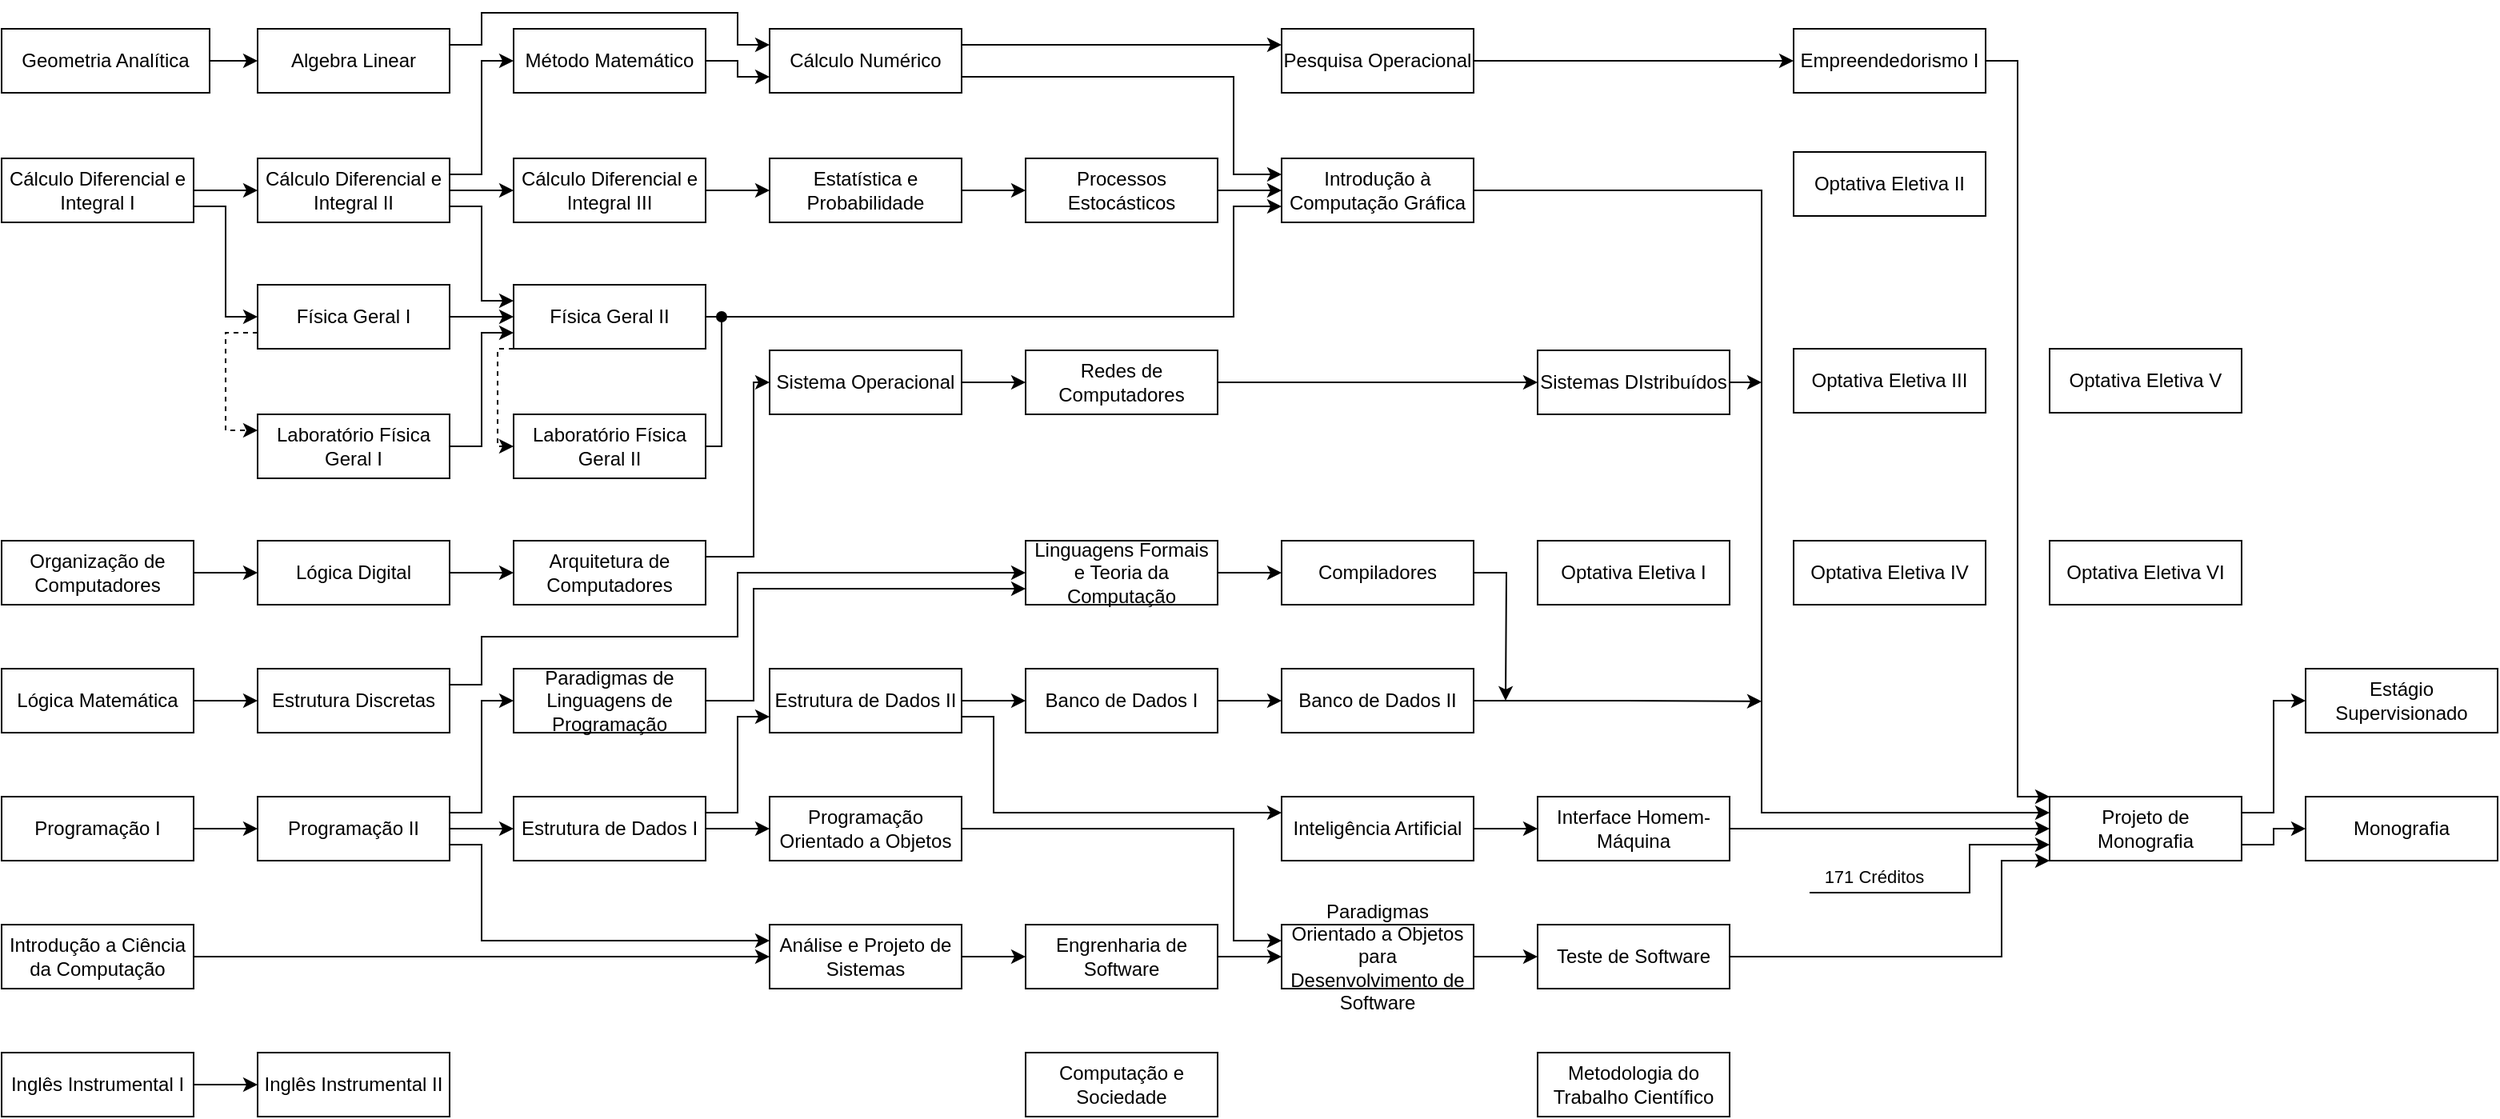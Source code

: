<mxfile version="16.5.1" type="device" pages="3"><diagram id="xMdCLDm6aabrLptHp2W2" name="As excel"><mxGraphModel dx="1102" dy="574" grid="1" gridSize="10" guides="1" tooltips="1" connect="1" arrows="1" fold="1" page="1" pageScale="1" pageWidth="413" pageHeight="291" math="0" shadow="0"><root><mxCell id="ZhzQW7OxnVO4mINrd1Un-0"/><mxCell id="ZhzQW7OxnVO4mINrd1Un-1" parent="ZhzQW7OxnVO4mINrd1Un-0"/><mxCell id="rymM1-qPqAE1Tj49OTlS-0" value="" style="edgeStyle=orthogonalEdgeStyle;rounded=0;orthogonalLoop=1;jettySize=auto;html=1;" parent="ZhzQW7OxnVO4mINrd1Un-1" source="rymM1-qPqAE1Tj49OTlS-1" target="rymM1-qPqAE1Tj49OTlS-16" edge="1"><mxGeometry relative="1" as="geometry"/></mxCell><mxCell id="rymM1-qPqAE1Tj49OTlS-1" value="Geometria Analítica" style="rounded=0;whiteSpace=wrap;html=1;" parent="ZhzQW7OxnVO4mINrd1Un-1" vertex="1"><mxGeometry x="40" y="320" width="130" height="40" as="geometry"/></mxCell><mxCell id="rymM1-qPqAE1Tj49OTlS-2" value="" style="edgeStyle=orthogonalEdgeStyle;rounded=0;orthogonalLoop=1;jettySize=auto;html=1;" parent="ZhzQW7OxnVO4mINrd1Un-1" source="rymM1-qPqAE1Tj49OTlS-3" target="rymM1-qPqAE1Tj49OTlS-47" edge="1"><mxGeometry relative="1" as="geometry"/></mxCell><mxCell id="rymM1-qPqAE1Tj49OTlS-3" value="Lógica Matemática" style="rounded=0;whiteSpace=wrap;html=1;" parent="ZhzQW7OxnVO4mINrd1Un-1" vertex="1"><mxGeometry x="40" y="720" width="120" height="40" as="geometry"/></mxCell><mxCell id="rymM1-qPqAE1Tj49OTlS-4" style="edgeStyle=orthogonalEdgeStyle;rounded=0;orthogonalLoop=1;jettySize=auto;html=1;exitX=1;exitY=0.5;exitDx=0;exitDy=0;entryX=0;entryY=0.5;entryDx=0;entryDy=0;" parent="ZhzQW7OxnVO4mINrd1Un-1" source="rymM1-qPqAE1Tj49OTlS-6" target="rymM1-qPqAE1Tj49OTlS-9" edge="1"><mxGeometry relative="1" as="geometry"/></mxCell><mxCell id="rymM1-qPqAE1Tj49OTlS-5" style="edgeStyle=orthogonalEdgeStyle;rounded=0;orthogonalLoop=1;jettySize=auto;html=1;exitX=1;exitY=0.75;exitDx=0;exitDy=0;entryX=0;entryY=0.5;entryDx=0;entryDy=0;" parent="ZhzQW7OxnVO4mINrd1Un-1" source="rymM1-qPqAE1Tj49OTlS-6" target="rymM1-qPqAE1Tj49OTlS-14" edge="1"><mxGeometry relative="1" as="geometry"/></mxCell><mxCell id="rymM1-qPqAE1Tj49OTlS-6" value="Cálculo Diferencial e Integral I" style="rounded=0;whiteSpace=wrap;html=1;" parent="ZhzQW7OxnVO4mINrd1Un-1" vertex="1"><mxGeometry x="40" y="401" width="120" height="40" as="geometry"/></mxCell><mxCell id="rymM1-qPqAE1Tj49OTlS-7" value="" style="edgeStyle=orthogonalEdgeStyle;rounded=0;orthogonalLoop=1;jettySize=auto;html=1;" parent="ZhzQW7OxnVO4mINrd1Un-1" source="rymM1-qPqAE1Tj49OTlS-9" target="rymM1-qPqAE1Tj49OTlS-18" edge="1"><mxGeometry relative="1" as="geometry"/></mxCell><mxCell id="rymM1-qPqAE1Tj49OTlS-8" style="edgeStyle=orthogonalEdgeStyle;rounded=0;orthogonalLoop=1;jettySize=auto;html=1;exitX=1;exitY=0.25;exitDx=0;exitDy=0;entryX=0;entryY=0.5;entryDx=0;entryDy=0;" parent="ZhzQW7OxnVO4mINrd1Un-1" source="rymM1-qPqAE1Tj49OTlS-9" target="rymM1-qPqAE1Tj49OTlS-24" edge="1"><mxGeometry relative="1" as="geometry"/></mxCell><mxCell id="rymM1-qPqAE1Tj49OTlS-85" style="edgeStyle=orthogonalEdgeStyle;rounded=0;orthogonalLoop=1;jettySize=auto;html=1;exitX=1;exitY=0.75;exitDx=0;exitDy=0;entryX=0;entryY=0.25;entryDx=0;entryDy=0;" parent="ZhzQW7OxnVO4mINrd1Un-1" source="rymM1-qPqAE1Tj49OTlS-9" target="rymM1-qPqAE1Tj49OTlS-20" edge="1"><mxGeometry relative="1" as="geometry"/></mxCell><mxCell id="rymM1-qPqAE1Tj49OTlS-9" value="Cálculo Diferencial e Integral II" style="rounded=0;whiteSpace=wrap;html=1;" parent="ZhzQW7OxnVO4mINrd1Un-1" vertex="1"><mxGeometry x="200" y="401" width="120" height="40" as="geometry"/></mxCell><mxCell id="rymM1-qPqAE1Tj49OTlS-87" style="edgeStyle=orthogonalEdgeStyle;rounded=0;orthogonalLoop=1;jettySize=auto;html=1;exitX=1;exitY=0.5;exitDx=0;exitDy=0;entryX=0;entryY=0.75;entryDx=0;entryDy=0;" parent="ZhzQW7OxnVO4mINrd1Un-1" source="rymM1-qPqAE1Tj49OTlS-10" target="rymM1-qPqAE1Tj49OTlS-20" edge="1"><mxGeometry relative="1" as="geometry"/></mxCell><mxCell id="rymM1-qPqAE1Tj49OTlS-10" value="Laboratório Física Geral I" style="rounded=0;whiteSpace=wrap;html=1;" parent="ZhzQW7OxnVO4mINrd1Un-1" vertex="1"><mxGeometry x="200" y="561" width="120" height="40" as="geometry"/></mxCell><mxCell id="rymM1-qPqAE1Tj49OTlS-11" value="" style="edgeStyle=orthogonalEdgeStyle;rounded=0;orthogonalLoop=1;jettySize=auto;html=1;" parent="ZhzQW7OxnVO4mINrd1Un-1" source="rymM1-qPqAE1Tj49OTlS-12" target="rymM1-qPqAE1Tj49OTlS-52" edge="1"><mxGeometry relative="1" as="geometry"/></mxCell><mxCell id="rymM1-qPqAE1Tj49OTlS-12" value="Organização de Computadores" style="rounded=0;whiteSpace=wrap;html=1;" parent="ZhzQW7OxnVO4mINrd1Un-1" vertex="1"><mxGeometry x="40" y="640" width="120" height="40" as="geometry"/></mxCell><mxCell id="rymM1-qPqAE1Tj49OTlS-84" style="edgeStyle=orthogonalEdgeStyle;rounded=0;orthogonalLoop=1;jettySize=auto;html=1;exitX=0;exitY=0.75;exitDx=0;exitDy=0;entryX=0;entryY=0.25;entryDx=0;entryDy=0;dashed=1;" parent="ZhzQW7OxnVO4mINrd1Un-1" source="rymM1-qPqAE1Tj49OTlS-14" target="rymM1-qPqAE1Tj49OTlS-10" edge="1"><mxGeometry relative="1" as="geometry"/></mxCell><mxCell id="rymM1-qPqAE1Tj49OTlS-86" style="edgeStyle=orthogonalEdgeStyle;rounded=0;orthogonalLoop=1;jettySize=auto;html=1;exitX=1;exitY=0.5;exitDx=0;exitDy=0;entryX=0;entryY=0.5;entryDx=0;entryDy=0;" parent="ZhzQW7OxnVO4mINrd1Un-1" source="rymM1-qPqAE1Tj49OTlS-14" target="rymM1-qPqAE1Tj49OTlS-20" edge="1"><mxGeometry relative="1" as="geometry"/></mxCell><mxCell id="rymM1-qPqAE1Tj49OTlS-14" value="Física Geral I" style="rounded=0;whiteSpace=wrap;html=1;" parent="ZhzQW7OxnVO4mINrd1Un-1" vertex="1"><mxGeometry x="200" y="480" width="120" height="40" as="geometry"/></mxCell><mxCell id="rymM1-qPqAE1Tj49OTlS-97" style="edgeStyle=orthogonalEdgeStyle;rounded=0;orthogonalLoop=1;jettySize=auto;html=1;exitX=1;exitY=0.25;exitDx=0;exitDy=0;entryX=0;entryY=0.25;entryDx=0;entryDy=0;" parent="ZhzQW7OxnVO4mINrd1Un-1" source="rymM1-qPqAE1Tj49OTlS-16" target="rymM1-qPqAE1Tj49OTlS-33" edge="1"><mxGeometry relative="1" as="geometry"><Array as="points"><mxPoint x="340" y="330"/><mxPoint x="340" y="310"/><mxPoint x="500" y="310"/><mxPoint x="500" y="330"/></Array></mxGeometry></mxCell><mxCell id="rymM1-qPqAE1Tj49OTlS-16" value="Algebra Linear" style="rounded=0;whiteSpace=wrap;html=1;" parent="ZhzQW7OxnVO4mINrd1Un-1" vertex="1"><mxGeometry x="200" y="320" width="120" height="40" as="geometry"/></mxCell><mxCell id="rymM1-qPqAE1Tj49OTlS-17" style="edgeStyle=orthogonalEdgeStyle;rounded=0;orthogonalLoop=1;jettySize=auto;html=1;exitX=1;exitY=0.5;exitDx=0;exitDy=0;entryX=0;entryY=0.5;entryDx=0;entryDy=0;" parent="ZhzQW7OxnVO4mINrd1Un-1" source="rymM1-qPqAE1Tj49OTlS-18" target="rymM1-qPqAE1Tj49OTlS-27" edge="1"><mxGeometry relative="1" as="geometry"/></mxCell><mxCell id="rymM1-qPqAE1Tj49OTlS-18" value="Cálculo Diferencial e Integral III" style="rounded=0;whiteSpace=wrap;html=1;" parent="ZhzQW7OxnVO4mINrd1Un-1" vertex="1"><mxGeometry x="360" y="401" width="120" height="40" as="geometry"/></mxCell><mxCell id="rymM1-qPqAE1Tj49OTlS-89" style="edgeStyle=orthogonalEdgeStyle;rounded=0;orthogonalLoop=1;jettySize=auto;html=1;exitX=0;exitY=1;exitDx=0;exitDy=0;entryX=0;entryY=0.5;entryDx=0;entryDy=0;dashed=1;" parent="ZhzQW7OxnVO4mINrd1Un-1" source="rymM1-qPqAE1Tj49OTlS-20" target="rymM1-qPqAE1Tj49OTlS-22" edge="1"><mxGeometry relative="1" as="geometry"><Array as="points"><mxPoint x="350" y="520"/><mxPoint x="350" y="581"/></Array></mxGeometry></mxCell><mxCell id="rymM1-qPqAE1Tj49OTlS-103" style="edgeStyle=orthogonalEdgeStyle;rounded=0;orthogonalLoop=1;jettySize=auto;html=1;exitX=1;exitY=0.5;exitDx=0;exitDy=0;entryX=0;entryY=0.75;entryDx=0;entryDy=0;" parent="ZhzQW7OxnVO4mINrd1Un-1" source="rymM1-qPqAE1Tj49OTlS-20" target="rymM1-qPqAE1Tj49OTlS-39" edge="1"><mxGeometry relative="1" as="geometry"><mxPoint x="822.4" y="500.4" as="targetPoint"/><Array as="points"><mxPoint x="810" y="500"/><mxPoint x="810" y="431"/></Array></mxGeometry></mxCell><mxCell id="rymM1-qPqAE1Tj49OTlS-20" value="&lt;span&gt;Física Geral II&lt;/span&gt;" style="rounded=0;whiteSpace=wrap;html=1;" parent="ZhzQW7OxnVO4mINrd1Un-1" vertex="1"><mxGeometry x="360" y="480" width="120" height="40" as="geometry"/></mxCell><mxCell id="rymM1-qPqAE1Tj49OTlS-107" style="edgeStyle=orthogonalEdgeStyle;rounded=0;orthogonalLoop=1;jettySize=auto;html=1;exitX=1;exitY=0.5;exitDx=0;exitDy=0;endArrow=oval;endFill=1;" parent="ZhzQW7OxnVO4mINrd1Un-1" source="rymM1-qPqAE1Tj49OTlS-22" edge="1"><mxGeometry relative="1" as="geometry"><mxPoint x="490" y="500" as="targetPoint"/><Array as="points"><mxPoint x="490" y="581"/></Array></mxGeometry></mxCell><mxCell id="rymM1-qPqAE1Tj49OTlS-22" value="Laboratório Física Geral II" style="rounded=0;whiteSpace=wrap;html=1;" parent="ZhzQW7OxnVO4mINrd1Un-1" vertex="1"><mxGeometry x="360" y="561" width="120" height="40" as="geometry"/></mxCell><mxCell id="rymM1-qPqAE1Tj49OTlS-23" style="edgeStyle=orthogonalEdgeStyle;rounded=0;orthogonalLoop=1;jettySize=auto;html=1;exitX=1;exitY=0.5;exitDx=0;exitDy=0;entryX=0;entryY=0.75;entryDx=0;entryDy=0;" parent="ZhzQW7OxnVO4mINrd1Un-1" source="rymM1-qPqAE1Tj49OTlS-24" target="rymM1-qPqAE1Tj49OTlS-33" edge="1"><mxGeometry relative="1" as="geometry"/></mxCell><mxCell id="rymM1-qPqAE1Tj49OTlS-24" value="Método Matemático" style="rounded=0;whiteSpace=wrap;html=1;" parent="ZhzQW7OxnVO4mINrd1Un-1" vertex="1"><mxGeometry x="360" y="320" width="120" height="40" as="geometry"/></mxCell><mxCell id="rymM1-qPqAE1Tj49OTlS-100" style="edgeStyle=orthogonalEdgeStyle;rounded=0;orthogonalLoop=1;jettySize=auto;html=1;exitX=1;exitY=0.5;exitDx=0;exitDy=0;entryX=0;entryY=0.75;entryDx=0;entryDy=0;" parent="ZhzQW7OxnVO4mINrd1Un-1" source="rymM1-qPqAE1Tj49OTlS-25" target="rymM1-qPqAE1Tj49OTlS-55" edge="1"><mxGeometry relative="1" as="geometry"><Array as="points"><mxPoint x="510" y="740"/><mxPoint x="510" y="670"/></Array></mxGeometry></mxCell><mxCell id="rymM1-qPqAE1Tj49OTlS-25" value="Paradigmas de Linguagens de Programação" style="rounded=0;whiteSpace=wrap;html=1;" parent="ZhzQW7OxnVO4mINrd1Un-1" vertex="1"><mxGeometry x="360" y="720" width="120" height="40" as="geometry"/></mxCell><mxCell id="rymM1-qPqAE1Tj49OTlS-26" value="" style="edgeStyle=orthogonalEdgeStyle;rounded=0;orthogonalLoop=1;jettySize=auto;html=1;" parent="ZhzQW7OxnVO4mINrd1Un-1" source="rymM1-qPqAE1Tj49OTlS-27" target="rymM1-qPqAE1Tj49OTlS-35" edge="1"><mxGeometry relative="1" as="geometry"/></mxCell><mxCell id="rymM1-qPqAE1Tj49OTlS-27" value="Estatística e Probabilidade" style="rounded=0;whiteSpace=wrap;html=1;" parent="ZhzQW7OxnVO4mINrd1Un-1" vertex="1"><mxGeometry x="520" y="401" width="120" height="40" as="geometry"/></mxCell><mxCell id="rymM1-qPqAE1Tj49OTlS-98" value="" style="edgeStyle=orthogonalEdgeStyle;rounded=0;orthogonalLoop=1;jettySize=auto;html=1;" parent="ZhzQW7OxnVO4mINrd1Un-1" source="rymM1-qPqAE1Tj49OTlS-28" target="rymM1-qPqAE1Tj49OTlS-36" edge="1"><mxGeometry relative="1" as="geometry"/></mxCell><mxCell id="rymM1-qPqAE1Tj49OTlS-99" style="edgeStyle=orthogonalEdgeStyle;rounded=0;orthogonalLoop=1;jettySize=auto;html=1;exitX=1;exitY=0.25;exitDx=0;exitDy=0;entryX=0;entryY=0.75;entryDx=0;entryDy=0;" parent="ZhzQW7OxnVO4mINrd1Un-1" source="rymM1-qPqAE1Tj49OTlS-28" target="rymM1-qPqAE1Tj49OTlS-48" edge="1"><mxGeometry relative="1" as="geometry"/></mxCell><mxCell id="rymM1-qPqAE1Tj49OTlS-28" value="Estrutura de Dados I" style="rounded=0;whiteSpace=wrap;html=1;" parent="ZhzQW7OxnVO4mINrd1Un-1" vertex="1"><mxGeometry x="360" y="800" width="120" height="40" as="geometry"/></mxCell><mxCell id="rymM1-qPqAE1Tj49OTlS-113" style="edgeStyle=orthogonalEdgeStyle;rounded=0;orthogonalLoop=1;jettySize=auto;html=1;exitX=1;exitY=0.5;exitDx=0;exitDy=0;entryX=0;entryY=0.5;entryDx=0;entryDy=0;endArrow=classic;endFill=1;" parent="ZhzQW7OxnVO4mINrd1Un-1" source="rymM1-qPqAE1Tj49OTlS-29" target="rymM1-qPqAE1Tj49OTlS-42" edge="1"><mxGeometry relative="1" as="geometry"/></mxCell><mxCell id="rymM1-qPqAE1Tj49OTlS-29" value="Análise e Projeto de Sistemas" style="rounded=0;whiteSpace=wrap;html=1;" parent="ZhzQW7OxnVO4mINrd1Un-1" vertex="1"><mxGeometry x="520" y="880" width="120" height="40" as="geometry"/></mxCell><mxCell id="rymM1-qPqAE1Tj49OTlS-109" style="edgeStyle=orthogonalEdgeStyle;rounded=0;orthogonalLoop=1;jettySize=auto;html=1;entryX=0;entryY=0.5;entryDx=0;entryDy=0;endArrow=classic;endFill=1;" parent="ZhzQW7OxnVO4mINrd1Un-1" source="rymM1-qPqAE1Tj49OTlS-30" target="rymM1-qPqAE1Tj49OTlS-63" edge="1"><mxGeometry relative="1" as="geometry"/></mxCell><mxCell id="rymM1-qPqAE1Tj49OTlS-30" value="Redes de Computadores" style="rounded=0;whiteSpace=wrap;html=1;" parent="ZhzQW7OxnVO4mINrd1Un-1" vertex="1"><mxGeometry x="680" y="521" width="120" height="40" as="geometry"/></mxCell><mxCell id="rymM1-qPqAE1Tj49OTlS-105" style="edgeStyle=orthogonalEdgeStyle;rounded=0;orthogonalLoop=1;jettySize=auto;html=1;exitX=1;exitY=0.75;exitDx=0;exitDy=0;entryX=0;entryY=0.25;entryDx=0;entryDy=0;" parent="ZhzQW7OxnVO4mINrd1Un-1" source="rymM1-qPqAE1Tj49OTlS-33" target="rymM1-qPqAE1Tj49OTlS-39" edge="1"><mxGeometry relative="1" as="geometry"><Array as="points"><mxPoint x="810" y="350"/><mxPoint x="810" y="411"/></Array></mxGeometry></mxCell><mxCell id="rymM1-qPqAE1Tj49OTlS-106" style="edgeStyle=orthogonalEdgeStyle;rounded=0;orthogonalLoop=1;jettySize=auto;html=1;exitX=1;exitY=0.25;exitDx=0;exitDy=0;entryX=0;entryY=0.25;entryDx=0;entryDy=0;" parent="ZhzQW7OxnVO4mINrd1Un-1" source="rymM1-qPqAE1Tj49OTlS-33" target="rymM1-qPqAE1Tj49OTlS-41" edge="1"><mxGeometry relative="1" as="geometry"/></mxCell><mxCell id="rymM1-qPqAE1Tj49OTlS-33" value="Cálculo Numérico" style="rounded=0;whiteSpace=wrap;html=1;" parent="ZhzQW7OxnVO4mINrd1Un-1" vertex="1"><mxGeometry x="520" y="320" width="120" height="40" as="geometry"/></mxCell><mxCell id="rymM1-qPqAE1Tj49OTlS-104" style="edgeStyle=orthogonalEdgeStyle;rounded=0;orthogonalLoop=1;jettySize=auto;html=1;exitX=1;exitY=0.5;exitDx=0;exitDy=0;entryX=0;entryY=0.5;entryDx=0;entryDy=0;" parent="ZhzQW7OxnVO4mINrd1Un-1" source="rymM1-qPqAE1Tj49OTlS-35" target="rymM1-qPqAE1Tj49OTlS-39" edge="1"><mxGeometry relative="1" as="geometry"/></mxCell><mxCell id="rymM1-qPqAE1Tj49OTlS-35" value="Processos Estocásticos" style="rounded=0;whiteSpace=wrap;html=1;" parent="ZhzQW7OxnVO4mINrd1Un-1" vertex="1"><mxGeometry x="680" y="401" width="120" height="40" as="geometry"/></mxCell><mxCell id="rymM1-qPqAE1Tj49OTlS-115" style="edgeStyle=orthogonalEdgeStyle;rounded=0;orthogonalLoop=1;jettySize=auto;html=1;exitX=1;exitY=0.5;exitDx=0;exitDy=0;entryX=0;entryY=0.25;entryDx=0;entryDy=0;endArrow=classic;endFill=1;" parent="ZhzQW7OxnVO4mINrd1Un-1" source="rymM1-qPqAE1Tj49OTlS-36" target="rymM1-qPqAE1Tj49OTlS-68" edge="1"><mxGeometry relative="1" as="geometry"><Array as="points"><mxPoint x="810" y="820"/><mxPoint x="810" y="890"/></Array></mxGeometry></mxCell><mxCell id="rymM1-qPqAE1Tj49OTlS-36" value="Programação Orientado a Objetos" style="rounded=0;whiteSpace=wrap;html=1;" parent="ZhzQW7OxnVO4mINrd1Un-1" vertex="1"><mxGeometry x="520" y="800" width="120" height="40" as="geometry"/></mxCell><mxCell id="rymM1-qPqAE1Tj49OTlS-37" value="Computação e Sociedade" style="rounded=0;whiteSpace=wrap;html=1;" parent="ZhzQW7OxnVO4mINrd1Un-1" vertex="1"><mxGeometry x="680" y="960" width="120" height="40" as="geometry"/></mxCell><mxCell id="rymM1-qPqAE1Tj49OTlS-121" style="edgeStyle=orthogonalEdgeStyle;rounded=0;orthogonalLoop=1;jettySize=auto;html=1;exitX=1;exitY=0.5;exitDx=0;exitDy=0;entryX=0;entryY=0.25;entryDx=0;entryDy=0;endArrow=classic;endFill=1;" parent="ZhzQW7OxnVO4mINrd1Un-1" source="rymM1-qPqAE1Tj49OTlS-39" target="rymM1-qPqAE1Tj49OTlS-82" edge="1"><mxGeometry relative="1" as="geometry"/></mxCell><mxCell id="rymM1-qPqAE1Tj49OTlS-39" value="Introdução à Computação Gráfica" style="rounded=0;whiteSpace=wrap;html=1;" parent="ZhzQW7OxnVO4mINrd1Un-1" vertex="1"><mxGeometry x="840" y="401" width="120" height="40" as="geometry"/></mxCell><mxCell id="rymM1-qPqAE1Tj49OTlS-119" style="edgeStyle=orthogonalEdgeStyle;rounded=0;orthogonalLoop=1;jettySize=auto;html=1;exitX=1;exitY=0.5;exitDx=0;exitDy=0;entryX=0;entryY=0.5;entryDx=0;entryDy=0;endArrow=classic;endFill=1;" parent="ZhzQW7OxnVO4mINrd1Un-1" source="rymM1-qPqAE1Tj49OTlS-41" target="rymM1-qPqAE1Tj49OTlS-72" edge="1"><mxGeometry relative="1" as="geometry"/></mxCell><mxCell id="rymM1-qPqAE1Tj49OTlS-41" value="Pesquisa Operacional" style="rounded=0;whiteSpace=wrap;html=1;" parent="ZhzQW7OxnVO4mINrd1Un-1" vertex="1"><mxGeometry x="840" y="320" width="120" height="40" as="geometry"/></mxCell><mxCell id="rymM1-qPqAE1Tj49OTlS-114" style="edgeStyle=orthogonalEdgeStyle;rounded=0;orthogonalLoop=1;jettySize=auto;html=1;exitX=1;exitY=0.5;exitDx=0;exitDy=0;entryX=0;entryY=0.5;entryDx=0;entryDy=0;endArrow=classic;endFill=1;" parent="ZhzQW7OxnVO4mINrd1Un-1" source="rymM1-qPqAE1Tj49OTlS-42" target="rymM1-qPqAE1Tj49OTlS-68" edge="1"><mxGeometry relative="1" as="geometry"/></mxCell><mxCell id="rymM1-qPqAE1Tj49OTlS-42" value="Engrenharia de Software" style="rounded=0;whiteSpace=wrap;html=1;" parent="ZhzQW7OxnVO4mINrd1Un-1" vertex="1"><mxGeometry x="680" y="880" width="120" height="40" as="geometry"/></mxCell><mxCell id="rymM1-qPqAE1Tj49OTlS-43" value="" style="edgeStyle=orthogonalEdgeStyle;rounded=0;orthogonalLoop=1;jettySize=auto;html=1;" parent="ZhzQW7OxnVO4mINrd1Un-1" source="rymM1-qPqAE1Tj49OTlS-44" target="rymM1-qPqAE1Tj49OTlS-53" edge="1"><mxGeometry relative="1" as="geometry"/></mxCell><mxCell id="rymM1-qPqAE1Tj49OTlS-44" value="Programação I" style="rounded=0;whiteSpace=wrap;html=1;" parent="ZhzQW7OxnVO4mINrd1Un-1" vertex="1"><mxGeometry x="40" y="800" width="120" height="40" as="geometry"/></mxCell><mxCell id="rymM1-qPqAE1Tj49OTlS-45" value="Inglês Instrumental II" style="rounded=0;whiteSpace=wrap;html=1;" parent="ZhzQW7OxnVO4mINrd1Un-1" vertex="1"><mxGeometry x="200" y="960" width="120" height="40" as="geometry"/></mxCell><mxCell id="rymM1-qPqAE1Tj49OTlS-92" style="edgeStyle=orthogonalEdgeStyle;rounded=0;orthogonalLoop=1;jettySize=auto;html=1;exitX=1;exitY=0.5;exitDx=0;exitDy=0;entryX=0;entryY=0.5;entryDx=0;entryDy=0;" parent="ZhzQW7OxnVO4mINrd1Un-1" source="rymM1-qPqAE1Tj49OTlS-46" target="rymM1-qPqAE1Tj49OTlS-29" edge="1"><mxGeometry relative="1" as="geometry"/></mxCell><mxCell id="rymM1-qPqAE1Tj49OTlS-46" value="Introdução a Ciência da Computação" style="rounded=0;whiteSpace=wrap;html=1;" parent="ZhzQW7OxnVO4mINrd1Un-1" vertex="1"><mxGeometry x="40" y="880" width="120" height="40" as="geometry"/></mxCell><mxCell id="rymM1-qPqAE1Tj49OTlS-101" style="edgeStyle=orthogonalEdgeStyle;rounded=0;orthogonalLoop=1;jettySize=auto;html=1;exitX=1;exitY=0.25;exitDx=0;exitDy=0;entryX=0;entryY=0.5;entryDx=0;entryDy=0;" parent="ZhzQW7OxnVO4mINrd1Un-1" source="rymM1-qPqAE1Tj49OTlS-47" target="rymM1-qPqAE1Tj49OTlS-55" edge="1"><mxGeometry relative="1" as="geometry"><Array as="points"><mxPoint x="340" y="730"/><mxPoint x="340" y="700"/><mxPoint x="500" y="700"/><mxPoint x="500" y="660"/></Array></mxGeometry></mxCell><mxCell id="rymM1-qPqAE1Tj49OTlS-47" value="Estrutura Discretas" style="rounded=0;whiteSpace=wrap;html=1;" parent="ZhzQW7OxnVO4mINrd1Un-1" vertex="1"><mxGeometry x="200" y="720" width="120" height="40" as="geometry"/></mxCell><mxCell id="rymM1-qPqAE1Tj49OTlS-111" style="edgeStyle=orthogonalEdgeStyle;rounded=0;orthogonalLoop=1;jettySize=auto;html=1;exitX=1;exitY=0.5;exitDx=0;exitDy=0;entryX=0;entryY=0.5;entryDx=0;entryDy=0;endArrow=classic;endFill=1;" parent="ZhzQW7OxnVO4mINrd1Un-1" source="rymM1-qPqAE1Tj49OTlS-48" target="rymM1-qPqAE1Tj49OTlS-54" edge="1"><mxGeometry relative="1" as="geometry"/></mxCell><mxCell id="rymM1-qPqAE1Tj49OTlS-116" style="edgeStyle=orthogonalEdgeStyle;rounded=0;orthogonalLoop=1;jettySize=auto;html=1;exitX=1;exitY=0.75;exitDx=0;exitDy=0;entryX=0;entryY=0.25;entryDx=0;entryDy=0;endArrow=classic;endFill=1;" parent="ZhzQW7OxnVO4mINrd1Un-1" source="rymM1-qPqAE1Tj49OTlS-48" target="rymM1-qPqAE1Tj49OTlS-69" edge="1"><mxGeometry relative="1" as="geometry"><Array as="points"><mxPoint x="660" y="750"/><mxPoint x="660" y="810"/></Array></mxGeometry></mxCell><mxCell id="rymM1-qPqAE1Tj49OTlS-48" value="Estrutura de Dados II" style="rounded=0;whiteSpace=wrap;html=1;" parent="ZhzQW7OxnVO4mINrd1Un-1" vertex="1"><mxGeometry x="520" y="720" width="120" height="40" as="geometry"/></mxCell><mxCell id="rymM1-qPqAE1Tj49OTlS-49" style="edgeStyle=orthogonalEdgeStyle;rounded=0;orthogonalLoop=1;jettySize=auto;html=1;exitX=1;exitY=0.5;exitDx=0;exitDy=0;entryX=0;entryY=0.5;entryDx=0;entryDy=0;" parent="ZhzQW7OxnVO4mINrd1Un-1" source="rymM1-qPqAE1Tj49OTlS-50" target="rymM1-qPqAE1Tj49OTlS-45" edge="1"><mxGeometry relative="1" as="geometry"/></mxCell><mxCell id="rymM1-qPqAE1Tj49OTlS-50" value="Inglês Instrumental I" style="rounded=0;whiteSpace=wrap;html=1;" parent="ZhzQW7OxnVO4mINrd1Un-1" vertex="1"><mxGeometry x="40" y="960" width="120" height="40" as="geometry"/></mxCell><mxCell id="rymM1-qPqAE1Tj49OTlS-108" value="" style="edgeStyle=orthogonalEdgeStyle;rounded=0;orthogonalLoop=1;jettySize=auto;html=1;endArrow=classic;endFill=1;" parent="ZhzQW7OxnVO4mINrd1Un-1" source="rymM1-qPqAE1Tj49OTlS-51" target="rymM1-qPqAE1Tj49OTlS-30" edge="1"><mxGeometry relative="1" as="geometry"/></mxCell><mxCell id="rymM1-qPqAE1Tj49OTlS-51" value="Sistema Operacional" style="rounded=0;whiteSpace=wrap;html=1;" parent="ZhzQW7OxnVO4mINrd1Un-1" vertex="1"><mxGeometry x="520" y="521" width="120" height="40" as="geometry"/></mxCell><mxCell id="rymM1-qPqAE1Tj49OTlS-96" value="" style="edgeStyle=orthogonalEdgeStyle;rounded=0;orthogonalLoop=1;jettySize=auto;html=1;" parent="ZhzQW7OxnVO4mINrd1Un-1" source="rymM1-qPqAE1Tj49OTlS-52" target="rymM1-qPqAE1Tj49OTlS-56" edge="1"><mxGeometry relative="1" as="geometry"/></mxCell><mxCell id="rymM1-qPqAE1Tj49OTlS-52" value="Lógica Digital" style="rounded=0;whiteSpace=wrap;html=1;" parent="ZhzQW7OxnVO4mINrd1Un-1" vertex="1"><mxGeometry x="200" y="640" width="120" height="40" as="geometry"/></mxCell><mxCell id="rymM1-qPqAE1Tj49OTlS-93" style="edgeStyle=orthogonalEdgeStyle;rounded=0;orthogonalLoop=1;jettySize=auto;html=1;exitX=1;exitY=0.75;exitDx=0;exitDy=0;entryX=0;entryY=0.25;entryDx=0;entryDy=0;" parent="ZhzQW7OxnVO4mINrd1Un-1" source="rymM1-qPqAE1Tj49OTlS-53" target="rymM1-qPqAE1Tj49OTlS-29" edge="1"><mxGeometry relative="1" as="geometry"><Array as="points"><mxPoint x="340" y="830"/><mxPoint x="340" y="890"/></Array></mxGeometry></mxCell><mxCell id="rymM1-qPqAE1Tj49OTlS-94" value="" style="edgeStyle=orthogonalEdgeStyle;rounded=0;orthogonalLoop=1;jettySize=auto;html=1;" parent="ZhzQW7OxnVO4mINrd1Un-1" source="rymM1-qPqAE1Tj49OTlS-53" target="rymM1-qPqAE1Tj49OTlS-28" edge="1"><mxGeometry relative="1" as="geometry"/></mxCell><mxCell id="rymM1-qPqAE1Tj49OTlS-95" style="edgeStyle=orthogonalEdgeStyle;rounded=0;orthogonalLoop=1;jettySize=auto;html=1;exitX=1;exitY=0.25;exitDx=0;exitDy=0;entryX=0;entryY=0.5;entryDx=0;entryDy=0;" parent="ZhzQW7OxnVO4mINrd1Un-1" source="rymM1-qPqAE1Tj49OTlS-53" target="rymM1-qPqAE1Tj49OTlS-25" edge="1"><mxGeometry relative="1" as="geometry"/></mxCell><mxCell id="rymM1-qPqAE1Tj49OTlS-53" value="Programação II" style="rounded=0;whiteSpace=wrap;html=1;" parent="ZhzQW7OxnVO4mINrd1Un-1" vertex="1"><mxGeometry x="200" y="800" width="120" height="40" as="geometry"/></mxCell><mxCell id="rymM1-qPqAE1Tj49OTlS-112" style="edgeStyle=orthogonalEdgeStyle;rounded=0;orthogonalLoop=1;jettySize=auto;html=1;exitX=1;exitY=0.5;exitDx=0;exitDy=0;entryX=0;entryY=0.5;entryDx=0;entryDy=0;endArrow=classic;endFill=1;" parent="ZhzQW7OxnVO4mINrd1Un-1" source="rymM1-qPqAE1Tj49OTlS-54" target="rymM1-qPqAE1Tj49OTlS-58" edge="1"><mxGeometry relative="1" as="geometry"/></mxCell><mxCell id="rymM1-qPqAE1Tj49OTlS-54" value="Banco de Dados I" style="rounded=0;whiteSpace=wrap;html=1;" parent="ZhzQW7OxnVO4mINrd1Un-1" vertex="1"><mxGeometry x="680" y="720" width="120" height="40" as="geometry"/></mxCell><mxCell id="rymM1-qPqAE1Tj49OTlS-110" style="edgeStyle=orthogonalEdgeStyle;rounded=0;orthogonalLoop=1;jettySize=auto;html=1;exitX=1;exitY=0.5;exitDx=0;exitDy=0;entryX=0;entryY=0.5;entryDx=0;entryDy=0;endArrow=classic;endFill=1;" parent="ZhzQW7OxnVO4mINrd1Un-1" source="rymM1-qPqAE1Tj49OTlS-55" target="rymM1-qPqAE1Tj49OTlS-60" edge="1"><mxGeometry relative="1" as="geometry"/></mxCell><mxCell id="rymM1-qPqAE1Tj49OTlS-55" value="Linguagens Formais e Teoria da Computação" style="rounded=0;whiteSpace=wrap;html=1;" parent="ZhzQW7OxnVO4mINrd1Un-1" vertex="1"><mxGeometry x="680" y="640" width="120" height="40" as="geometry"/></mxCell><mxCell id="rymM1-qPqAE1Tj49OTlS-102" style="edgeStyle=orthogonalEdgeStyle;rounded=0;orthogonalLoop=1;jettySize=auto;html=1;exitX=1;exitY=0.25;exitDx=0;exitDy=0;entryX=0;entryY=0.5;entryDx=0;entryDy=0;" parent="ZhzQW7OxnVO4mINrd1Un-1" source="rymM1-qPqAE1Tj49OTlS-56" target="rymM1-qPqAE1Tj49OTlS-51" edge="1"><mxGeometry relative="1" as="geometry"><Array as="points"><mxPoint x="510" y="650"/><mxPoint x="510" y="541"/></Array></mxGeometry></mxCell><mxCell id="rymM1-qPqAE1Tj49OTlS-56" value="Arquitetura de Computadores" style="rounded=0;whiteSpace=wrap;html=1;" parent="ZhzQW7OxnVO4mINrd1Un-1" vertex="1"><mxGeometry x="360" y="640" width="120" height="40" as="geometry"/></mxCell><mxCell id="rymM1-qPqAE1Tj49OTlS-123" style="edgeStyle=orthogonalEdgeStyle;rounded=0;orthogonalLoop=1;jettySize=auto;html=1;exitX=1;exitY=0.5;exitDx=0;exitDy=0;endArrow=classic;endFill=1;" parent="ZhzQW7OxnVO4mINrd1Un-1" source="rymM1-qPqAE1Tj49OTlS-58" edge="1"><mxGeometry relative="1" as="geometry"><mxPoint x="1140" y="740.4" as="targetPoint"/></mxGeometry></mxCell><mxCell id="rymM1-qPqAE1Tj49OTlS-58" value="Banco de Dados II" style="rounded=0;whiteSpace=wrap;html=1;" parent="ZhzQW7OxnVO4mINrd1Un-1" vertex="1"><mxGeometry x="840" y="720" width="120" height="40" as="geometry"/></mxCell><mxCell id="rymM1-qPqAE1Tj49OTlS-124" style="edgeStyle=orthogonalEdgeStyle;rounded=0;orthogonalLoop=1;jettySize=auto;html=1;exitX=1;exitY=0.5;exitDx=0;exitDy=0;endArrow=classic;endFill=1;" parent="ZhzQW7OxnVO4mINrd1Un-1" source="rymM1-qPqAE1Tj49OTlS-60" edge="1"><mxGeometry relative="1" as="geometry"><mxPoint x="980" y="740" as="targetPoint"/></mxGeometry></mxCell><mxCell id="rymM1-qPqAE1Tj49OTlS-60" value="Compiladores" style="rounded=0;whiteSpace=wrap;html=1;" parent="ZhzQW7OxnVO4mINrd1Un-1" vertex="1"><mxGeometry x="840" y="640" width="120" height="40" as="geometry"/></mxCell><mxCell id="rymM1-qPqAE1Tj49OTlS-61" value="Optativa Eletiva I" style="rounded=0;whiteSpace=wrap;html=1;" parent="ZhzQW7OxnVO4mINrd1Un-1" vertex="1"><mxGeometry x="1000" y="640" width="120" height="40" as="geometry"/></mxCell><mxCell id="rymM1-qPqAE1Tj49OTlS-122" style="edgeStyle=orthogonalEdgeStyle;rounded=0;orthogonalLoop=1;jettySize=auto;html=1;exitX=1;exitY=0.5;exitDx=0;exitDy=0;endArrow=classic;endFill=1;" parent="ZhzQW7OxnVO4mINrd1Un-1" source="rymM1-qPqAE1Tj49OTlS-63" edge="1"><mxGeometry relative="1" as="geometry"><mxPoint x="1140" y="541.2" as="targetPoint"/></mxGeometry></mxCell><mxCell id="rymM1-qPqAE1Tj49OTlS-63" value="Sistemas DIstribuídos" style="rounded=0;whiteSpace=wrap;html=1;" parent="ZhzQW7OxnVO4mINrd1Un-1" vertex="1"><mxGeometry x="1000" y="521" width="120" height="40" as="geometry"/></mxCell><mxCell id="rymM1-qPqAE1Tj49OTlS-126" style="edgeStyle=orthogonalEdgeStyle;rounded=0;orthogonalLoop=1;jettySize=auto;html=1;exitX=1;exitY=0.5;exitDx=0;exitDy=0;entryX=0;entryY=1;entryDx=0;entryDy=0;endArrow=classic;endFill=1;" parent="ZhzQW7OxnVO4mINrd1Un-1" source="rymM1-qPqAE1Tj49OTlS-65" target="rymM1-qPqAE1Tj49OTlS-82" edge="1"><mxGeometry relative="1" as="geometry"><Array as="points"><mxPoint x="1290" y="900"/><mxPoint x="1290" y="840"/></Array></mxGeometry></mxCell><mxCell id="rymM1-qPqAE1Tj49OTlS-65" value="Teste de Software" style="rounded=0;whiteSpace=wrap;html=1;" parent="ZhzQW7OxnVO4mINrd1Un-1" vertex="1"><mxGeometry x="1000" y="880" width="120" height="40" as="geometry"/></mxCell><mxCell id="rymM1-qPqAE1Tj49OTlS-125" style="edgeStyle=orthogonalEdgeStyle;rounded=0;orthogonalLoop=1;jettySize=auto;html=1;exitX=1;exitY=0.5;exitDx=0;exitDy=0;entryX=0;entryY=0.5;entryDx=0;entryDy=0;endArrow=classic;endFill=1;" parent="ZhzQW7OxnVO4mINrd1Un-1" source="rymM1-qPqAE1Tj49OTlS-67" target="rymM1-qPqAE1Tj49OTlS-82" edge="1"><mxGeometry relative="1" as="geometry"/></mxCell><mxCell id="rymM1-qPqAE1Tj49OTlS-67" value="Interface Homem-Máquina" style="rounded=0;whiteSpace=wrap;html=1;" parent="ZhzQW7OxnVO4mINrd1Un-1" vertex="1"><mxGeometry x="1000" y="800" width="120" height="40" as="geometry"/></mxCell><mxCell id="rymM1-qPqAE1Tj49OTlS-117" style="edgeStyle=orthogonalEdgeStyle;rounded=0;orthogonalLoop=1;jettySize=auto;html=1;exitX=1;exitY=0.5;exitDx=0;exitDy=0;entryX=0;entryY=0.5;entryDx=0;entryDy=0;endArrow=classic;endFill=1;" parent="ZhzQW7OxnVO4mINrd1Un-1" source="rymM1-qPqAE1Tj49OTlS-68" target="rymM1-qPqAE1Tj49OTlS-65" edge="1"><mxGeometry relative="1" as="geometry"/></mxCell><mxCell id="rymM1-qPqAE1Tj49OTlS-68" value="Paradigmas Orientado a Objetos para Desenvolvimento de Software" style="rounded=0;whiteSpace=wrap;html=1;" parent="ZhzQW7OxnVO4mINrd1Un-1" vertex="1"><mxGeometry x="840" y="880" width="120" height="40" as="geometry"/></mxCell><mxCell id="rymM1-qPqAE1Tj49OTlS-118" style="edgeStyle=orthogonalEdgeStyle;rounded=0;orthogonalLoop=1;jettySize=auto;html=1;exitX=1;exitY=0.5;exitDx=0;exitDy=0;entryX=0;entryY=0.5;entryDx=0;entryDy=0;endArrow=classic;endFill=1;" parent="ZhzQW7OxnVO4mINrd1Un-1" source="rymM1-qPqAE1Tj49OTlS-69" target="rymM1-qPqAE1Tj49OTlS-67" edge="1"><mxGeometry relative="1" as="geometry"/></mxCell><mxCell id="rymM1-qPqAE1Tj49OTlS-69" value="Inteligência Artificial" style="rounded=0;whiteSpace=wrap;html=1;" parent="ZhzQW7OxnVO4mINrd1Un-1" vertex="1"><mxGeometry x="840" y="800" width="120" height="40" as="geometry"/></mxCell><mxCell id="rymM1-qPqAE1Tj49OTlS-70" value="Metodologia do Trabalho Científico" style="rounded=0;whiteSpace=wrap;html=1;" parent="ZhzQW7OxnVO4mINrd1Un-1" vertex="1"><mxGeometry x="1000" y="960" width="120" height="40" as="geometry"/></mxCell><mxCell id="rymM1-qPqAE1Tj49OTlS-120" style="edgeStyle=orthogonalEdgeStyle;rounded=0;orthogonalLoop=1;jettySize=auto;html=1;exitX=1;exitY=0.5;exitDx=0;exitDy=0;entryX=0;entryY=0;entryDx=0;entryDy=0;endArrow=classic;endFill=1;" parent="ZhzQW7OxnVO4mINrd1Un-1" source="rymM1-qPqAE1Tj49OTlS-72" target="rymM1-qPqAE1Tj49OTlS-82" edge="1"><mxGeometry relative="1" as="geometry"><Array as="points"><mxPoint x="1300" y="340"/><mxPoint x="1300" y="800"/></Array></mxGeometry></mxCell><mxCell id="rymM1-qPqAE1Tj49OTlS-72" value="Empreendedorismo I" style="rounded=0;whiteSpace=wrap;html=1;" parent="ZhzQW7OxnVO4mINrd1Un-1" vertex="1"><mxGeometry x="1160" y="320" width="120" height="40" as="geometry"/></mxCell><mxCell id="rymM1-qPqAE1Tj49OTlS-73" value="Optativa Eletiva II" style="rounded=0;whiteSpace=wrap;html=1;" parent="ZhzQW7OxnVO4mINrd1Un-1" vertex="1"><mxGeometry x="1160" y="397" width="120" height="40" as="geometry"/></mxCell><mxCell id="rymM1-qPqAE1Tj49OTlS-74" value="Optativa Eletiva III" style="rounded=0;whiteSpace=wrap;html=1;" parent="ZhzQW7OxnVO4mINrd1Un-1" vertex="1"><mxGeometry x="1160" y="520" width="120" height="40" as="geometry"/></mxCell><mxCell id="rymM1-qPqAE1Tj49OTlS-75" value="Optativa Eletiva IV" style="rounded=0;whiteSpace=wrap;html=1;" parent="ZhzQW7OxnVO4mINrd1Un-1" vertex="1"><mxGeometry x="1160" y="640" width="120" height="40" as="geometry"/></mxCell><mxCell id="rymM1-qPqAE1Tj49OTlS-76" value="Optativa Eletiva V" style="rounded=0;whiteSpace=wrap;html=1;" parent="ZhzQW7OxnVO4mINrd1Un-1" vertex="1"><mxGeometry x="1320" y="520" width="120" height="40" as="geometry"/></mxCell><mxCell id="rymM1-qPqAE1Tj49OTlS-77" value="Optativa Eletiva VI" style="rounded=0;whiteSpace=wrap;html=1;" parent="ZhzQW7OxnVO4mINrd1Un-1" vertex="1"><mxGeometry x="1320" y="640" width="120" height="40" as="geometry"/></mxCell><mxCell id="rymM1-qPqAE1Tj49OTlS-78" value="Estágio Supervisionado" style="rounded=0;whiteSpace=wrap;html=1;" parent="ZhzQW7OxnVO4mINrd1Un-1" vertex="1"><mxGeometry x="1480" y="720" width="120" height="40" as="geometry"/></mxCell><mxCell id="rymM1-qPqAE1Tj49OTlS-79" value="Monografia" style="rounded=0;whiteSpace=wrap;html=1;" parent="ZhzQW7OxnVO4mINrd1Un-1" vertex="1"><mxGeometry x="1480" y="800" width="120" height="40" as="geometry"/></mxCell><mxCell id="rymM1-qPqAE1Tj49OTlS-80" style="edgeStyle=orthogonalEdgeStyle;rounded=0;orthogonalLoop=1;jettySize=auto;html=1;exitX=1;exitY=0.25;exitDx=0;exitDy=0;entryX=0;entryY=0.5;entryDx=0;entryDy=0;" parent="ZhzQW7OxnVO4mINrd1Un-1" source="rymM1-qPqAE1Tj49OTlS-82" target="rymM1-qPqAE1Tj49OTlS-78" edge="1"><mxGeometry relative="1" as="geometry"/></mxCell><mxCell id="rymM1-qPqAE1Tj49OTlS-81" style="edgeStyle=orthogonalEdgeStyle;rounded=0;orthogonalLoop=1;jettySize=auto;html=1;exitX=1;exitY=0.75;exitDx=0;exitDy=0;entryX=0;entryY=0.5;entryDx=0;entryDy=0;" parent="ZhzQW7OxnVO4mINrd1Un-1" source="rymM1-qPqAE1Tj49OTlS-82" target="rymM1-qPqAE1Tj49OTlS-79" edge="1"><mxGeometry relative="1" as="geometry"/></mxCell><mxCell id="rymM1-qPqAE1Tj49OTlS-82" value="Projeto de Monografia" style="rounded=0;whiteSpace=wrap;html=1;" parent="ZhzQW7OxnVO4mINrd1Un-1" vertex="1"><mxGeometry x="1320" y="800" width="120" height="40" as="geometry"/></mxCell><mxCell id="rymM1-qPqAE1Tj49OTlS-83" value="171 Créditos" style="endArrow=classic;html=1;rounded=0;entryX=0;entryY=0.75;entryDx=0;entryDy=0;" parent="ZhzQW7OxnVO4mINrd1Un-1" target="rymM1-qPqAE1Tj49OTlS-82" edge="1"><mxGeometry x="-0.556" y="10" width="50" height="50" relative="1" as="geometry"><mxPoint x="1170" y="860" as="sourcePoint"/><mxPoint x="1542" y="241" as="targetPoint"/><mxPoint as="offset"/><Array as="points"><mxPoint x="1270" y="860"/><mxPoint x="1270" y="830"/></Array></mxGeometry></mxCell></root></mxGraphModel></diagram><diagram name="Adiantando" id="u6lPirpNsCb-u2Ph3FiD"><mxGraphModel dx="1102" dy="574" grid="1" gridSize="10" guides="1" tooltips="1" connect="1" arrows="1" fold="1" page="1" pageScale="1" pageWidth="413" pageHeight="291" math="0" shadow="0"><root><mxCell id="4TKLTEBYAzpIqLw188z3-0"/><mxCell id="4TKLTEBYAzpIqLw188z3-1" parent="4TKLTEBYAzpIqLw188z3-0"/><mxCell id="4TKLTEBYAzpIqLw188z3-2" value="" style="edgeStyle=orthogonalEdgeStyle;rounded=0;orthogonalLoop=1;jettySize=auto;html=1;" parent="4TKLTEBYAzpIqLw188z3-1" source="4TKLTEBYAzpIqLw188z3-3" target="4TKLTEBYAzpIqLw188z3-21" edge="1"><mxGeometry relative="1" as="geometry"/></mxCell><mxCell id="4TKLTEBYAzpIqLw188z3-3" value="Geometria Analítica" style="rounded=0;whiteSpace=wrap;html=1;" parent="4TKLTEBYAzpIqLw188z3-1" vertex="1"><mxGeometry x="40" y="320" width="130" height="40" as="geometry"/></mxCell><mxCell id="4TKLTEBYAzpIqLw188z3-4" value="" style="edgeStyle=orthogonalEdgeStyle;rounded=0;orthogonalLoop=1;jettySize=auto;html=1;" parent="4TKLTEBYAzpIqLw188z3-1" source="4TKLTEBYAzpIqLw188z3-5" target="4TKLTEBYAzpIqLw188z3-62" edge="1"><mxGeometry relative="1" as="geometry"/></mxCell><mxCell id="4TKLTEBYAzpIqLw188z3-5" value="Lógica Matemática" style="rounded=0;whiteSpace=wrap;html=1;" parent="4TKLTEBYAzpIqLw188z3-1" vertex="1"><mxGeometry x="40" y="720" width="120" height="40" as="geometry"/></mxCell><mxCell id="4TKLTEBYAzpIqLw188z3-6" style="edgeStyle=orthogonalEdgeStyle;rounded=0;orthogonalLoop=1;jettySize=auto;html=1;exitX=1;exitY=0.5;exitDx=0;exitDy=0;entryX=0;entryY=0.5;entryDx=0;entryDy=0;" parent="4TKLTEBYAzpIqLw188z3-1" source="4TKLTEBYAzpIqLw188z3-8" target="4TKLTEBYAzpIqLw188z3-12" edge="1"><mxGeometry relative="1" as="geometry"/></mxCell><mxCell id="4TKLTEBYAzpIqLw188z3-7" style="edgeStyle=orthogonalEdgeStyle;rounded=0;orthogonalLoop=1;jettySize=auto;html=1;exitX=1;exitY=0.75;exitDx=0;exitDy=0;entryX=0;entryY=0.5;entryDx=0;entryDy=0;" parent="4TKLTEBYAzpIqLw188z3-1" source="4TKLTEBYAzpIqLw188z3-8" target="4TKLTEBYAzpIqLw188z3-19" edge="1"><mxGeometry relative="1" as="geometry"/></mxCell><mxCell id="4TKLTEBYAzpIqLw188z3-8" value="Cálculo Diferencial e Integral I" style="rounded=0;whiteSpace=wrap;html=1;" parent="4TKLTEBYAzpIqLw188z3-1" vertex="1"><mxGeometry x="40" y="401" width="120" height="40" as="geometry"/></mxCell><mxCell id="4TKLTEBYAzpIqLw188z3-9" value="" style="edgeStyle=orthogonalEdgeStyle;rounded=0;orthogonalLoop=1;jettySize=auto;html=1;" parent="4TKLTEBYAzpIqLw188z3-1" source="4TKLTEBYAzpIqLw188z3-12" target="4TKLTEBYAzpIqLw188z3-23" edge="1"><mxGeometry relative="1" as="geometry"/></mxCell><mxCell id="4TKLTEBYAzpIqLw188z3-10" style="edgeStyle=orthogonalEdgeStyle;rounded=0;orthogonalLoop=1;jettySize=auto;html=1;exitX=1;exitY=0.25;exitDx=0;exitDy=0;entryX=0;entryY=0.5;entryDx=0;entryDy=0;" parent="4TKLTEBYAzpIqLw188z3-1" source="4TKLTEBYAzpIqLw188z3-12" target="4TKLTEBYAzpIqLw188z3-30" edge="1"><mxGeometry relative="1" as="geometry"/></mxCell><mxCell id="4TKLTEBYAzpIqLw188z3-11" style="edgeStyle=orthogonalEdgeStyle;rounded=0;orthogonalLoop=1;jettySize=auto;html=1;exitX=1;exitY=0.75;exitDx=0;exitDy=0;entryX=0;entryY=0.25;entryDx=0;entryDy=0;" parent="4TKLTEBYAzpIqLw188z3-1" source="4TKLTEBYAzpIqLw188z3-12" target="4TKLTEBYAzpIqLw188z3-26" edge="1"><mxGeometry relative="1" as="geometry"/></mxCell><mxCell id="4TKLTEBYAzpIqLw188z3-12" value="Cálculo Diferencial e Integral II" style="rounded=0;whiteSpace=wrap;html=1;" parent="4TKLTEBYAzpIqLw188z3-1" vertex="1"><mxGeometry x="200" y="401" width="120" height="40" as="geometry"/></mxCell><mxCell id="4TKLTEBYAzpIqLw188z3-13" style="edgeStyle=orthogonalEdgeStyle;rounded=0;orthogonalLoop=1;jettySize=auto;html=1;exitX=1;exitY=0.5;exitDx=0;exitDy=0;entryX=0;entryY=0.75;entryDx=0;entryDy=0;" parent="4TKLTEBYAzpIqLw188z3-1" source="4TKLTEBYAzpIqLw188z3-14" target="4TKLTEBYAzpIqLw188z3-26" edge="1"><mxGeometry relative="1" as="geometry"/></mxCell><mxCell id="4TKLTEBYAzpIqLw188z3-14" value="Laboratório Física Geral I" style="rounded=0;whiteSpace=wrap;html=1;" parent="4TKLTEBYAzpIqLw188z3-1" vertex="1"><mxGeometry x="200" y="561" width="120" height="40" as="geometry"/></mxCell><mxCell id="4TKLTEBYAzpIqLw188z3-15" value="" style="edgeStyle=orthogonalEdgeStyle;rounded=0;orthogonalLoop=1;jettySize=auto;html=1;" parent="4TKLTEBYAzpIqLw188z3-1" source="4TKLTEBYAzpIqLw188z3-16" target="4TKLTEBYAzpIqLw188z3-71" edge="1"><mxGeometry relative="1" as="geometry"/></mxCell><mxCell id="4TKLTEBYAzpIqLw188z3-16" value="Organização de Computadores" style="rounded=0;whiteSpace=wrap;html=1;" parent="4TKLTEBYAzpIqLw188z3-1" vertex="1"><mxGeometry x="40" y="640" width="120" height="40" as="geometry"/></mxCell><mxCell id="4TKLTEBYAzpIqLw188z3-17" style="edgeStyle=orthogonalEdgeStyle;rounded=0;orthogonalLoop=1;jettySize=auto;html=1;exitX=0;exitY=0.75;exitDx=0;exitDy=0;entryX=0;entryY=0.25;entryDx=0;entryDy=0;dashed=1;" parent="4TKLTEBYAzpIqLw188z3-1" source="4TKLTEBYAzpIqLw188z3-19" target="4TKLTEBYAzpIqLw188z3-14" edge="1"><mxGeometry relative="1" as="geometry"/></mxCell><mxCell id="4TKLTEBYAzpIqLw188z3-18" style="edgeStyle=orthogonalEdgeStyle;rounded=0;orthogonalLoop=1;jettySize=auto;html=1;exitX=1;exitY=0.5;exitDx=0;exitDy=0;entryX=0;entryY=0.5;entryDx=0;entryDy=0;" parent="4TKLTEBYAzpIqLw188z3-1" source="4TKLTEBYAzpIqLw188z3-19" target="4TKLTEBYAzpIqLw188z3-26" edge="1"><mxGeometry relative="1" as="geometry"/></mxCell><mxCell id="4TKLTEBYAzpIqLw188z3-19" value="Física Geral I" style="rounded=0;whiteSpace=wrap;html=1;" parent="4TKLTEBYAzpIqLw188z3-1" vertex="1"><mxGeometry x="200" y="480" width="120" height="40" as="geometry"/></mxCell><mxCell id="4TKLTEBYAzpIqLw188z3-20" style="edgeStyle=orthogonalEdgeStyle;rounded=0;orthogonalLoop=1;jettySize=auto;html=1;exitX=1;exitY=0.25;exitDx=0;exitDy=0;entryX=0;entryY=0.25;entryDx=0;entryDy=0;" parent="4TKLTEBYAzpIqLw188z3-1" source="4TKLTEBYAzpIqLw188z3-21" target="4TKLTEBYAzpIqLw188z3-44" edge="1"><mxGeometry relative="1" as="geometry"><Array as="points"><mxPoint x="340" y="330"/><mxPoint x="340" y="310"/><mxPoint x="500" y="310"/><mxPoint x="500" y="330"/></Array></mxGeometry></mxCell><mxCell id="4TKLTEBYAzpIqLw188z3-21" value="Algebra Linear" style="rounded=0;whiteSpace=wrap;html=1;" parent="4TKLTEBYAzpIqLw188z3-1" vertex="1"><mxGeometry x="200" y="320" width="120" height="40" as="geometry"/></mxCell><mxCell id="4TKLTEBYAzpIqLw188z3-22" style="edgeStyle=orthogonalEdgeStyle;rounded=0;orthogonalLoop=1;jettySize=auto;html=1;exitX=1;exitY=0.5;exitDx=0;exitDy=0;entryX=0;entryY=0.5;entryDx=0;entryDy=0;" parent="4TKLTEBYAzpIqLw188z3-1" source="4TKLTEBYAzpIqLw188z3-23" target="4TKLTEBYAzpIqLw188z3-34" edge="1"><mxGeometry relative="1" as="geometry"/></mxCell><mxCell id="4TKLTEBYAzpIqLw188z3-23" value="Cálculo Diferencial e Integral III" style="rounded=0;whiteSpace=wrap;html=1;" parent="4TKLTEBYAzpIqLw188z3-1" vertex="1"><mxGeometry x="360" y="401" width="120" height="40" as="geometry"/></mxCell><mxCell id="4TKLTEBYAzpIqLw188z3-24" style="edgeStyle=orthogonalEdgeStyle;rounded=0;orthogonalLoop=1;jettySize=auto;html=1;exitX=0;exitY=1;exitDx=0;exitDy=0;entryX=0;entryY=0.5;entryDx=0;entryDy=0;dashed=1;" parent="4TKLTEBYAzpIqLw188z3-1" source="4TKLTEBYAzpIqLw188z3-26" target="4TKLTEBYAzpIqLw188z3-28" edge="1"><mxGeometry relative="1" as="geometry"><Array as="points"><mxPoint x="350" y="520"/><mxPoint x="350" y="581"/></Array></mxGeometry></mxCell><mxCell id="4TKLTEBYAzpIqLw188z3-25" style="edgeStyle=orthogonalEdgeStyle;rounded=0;orthogonalLoop=1;jettySize=auto;html=1;exitX=1;exitY=0.5;exitDx=0;exitDy=0;entryX=0;entryY=0.75;entryDx=0;entryDy=0;" parent="4TKLTEBYAzpIqLw188z3-1" source="4TKLTEBYAzpIqLw188z3-26" target="4TKLTEBYAzpIqLw188z3-51" edge="1"><mxGeometry relative="1" as="geometry"><mxPoint x="822.4" y="500.4" as="targetPoint"/><Array as="points"><mxPoint x="490" y="500"/><mxPoint x="490" y="460"/><mxPoint x="820" y="460"/><mxPoint x="820" y="431"/></Array></mxGeometry></mxCell><mxCell id="4TKLTEBYAzpIqLw188z3-26" value="&lt;span&gt;Física Geral II&lt;/span&gt;" style="rounded=0;whiteSpace=wrap;html=1;" parent="4TKLTEBYAzpIqLw188z3-1" vertex="1"><mxGeometry x="360" y="480" width="120" height="40" as="geometry"/></mxCell><mxCell id="4TKLTEBYAzpIqLw188z3-27" style="edgeStyle=orthogonalEdgeStyle;rounded=0;orthogonalLoop=1;jettySize=auto;html=1;exitX=1;exitY=0.5;exitDx=0;exitDy=0;endArrow=oval;endFill=1;" parent="4TKLTEBYAzpIqLw188z3-1" source="4TKLTEBYAzpIqLw188z3-28" edge="1"><mxGeometry relative="1" as="geometry"><mxPoint x="490" y="500" as="targetPoint"/><Array as="points"><mxPoint x="490" y="581"/></Array></mxGeometry></mxCell><mxCell id="4TKLTEBYAzpIqLw188z3-28" value="Laboratório Física Geral II" style="rounded=0;whiteSpace=wrap;html=1;" parent="4TKLTEBYAzpIqLw188z3-1" vertex="1"><mxGeometry x="360" y="561" width="120" height="40" as="geometry"/></mxCell><mxCell id="4TKLTEBYAzpIqLw188z3-29" style="edgeStyle=orthogonalEdgeStyle;rounded=0;orthogonalLoop=1;jettySize=auto;html=1;exitX=1;exitY=0.5;exitDx=0;exitDy=0;entryX=0;entryY=0.75;entryDx=0;entryDy=0;" parent="4TKLTEBYAzpIqLw188z3-1" source="4TKLTEBYAzpIqLw188z3-30" target="4TKLTEBYAzpIqLw188z3-44" edge="1"><mxGeometry relative="1" as="geometry"/></mxCell><mxCell id="4TKLTEBYAzpIqLw188z3-30" value="Método Matemático" style="rounded=0;whiteSpace=wrap;html=1;" parent="4TKLTEBYAzpIqLw188z3-1" vertex="1"><mxGeometry x="360" y="320" width="120" height="40" as="geometry"/></mxCell><mxCell id="4TKLTEBYAzpIqLw188z3-31" style="edgeStyle=orthogonalEdgeStyle;rounded=0;orthogonalLoop=1;jettySize=auto;html=1;exitX=1;exitY=0.5;exitDx=0;exitDy=0;entryX=0;entryY=0.75;entryDx=0;entryDy=0;" parent="4TKLTEBYAzpIqLw188z3-1" source="4TKLTEBYAzpIqLw188z3-32" target="4TKLTEBYAzpIqLw188z3-79" edge="1"><mxGeometry relative="1" as="geometry"><Array as="points"><mxPoint x="500" y="740"/><mxPoint x="500" y="670"/></Array></mxGeometry></mxCell><mxCell id="4TKLTEBYAzpIqLw188z3-32" value="Paradigmas de Linguagens de Programação" style="rounded=0;whiteSpace=wrap;html=1;fontSize=10;" parent="4TKLTEBYAzpIqLw188z3-1" vertex="1"><mxGeometry x="360" y="720" width="120" height="40" as="geometry"/></mxCell><mxCell id="4TKLTEBYAzpIqLw188z3-33" value="" style="edgeStyle=orthogonalEdgeStyle;rounded=0;orthogonalLoop=1;jettySize=auto;html=1;" parent="4TKLTEBYAzpIqLw188z3-1" source="4TKLTEBYAzpIqLw188z3-34" target="4TKLTEBYAzpIqLw188z3-46" edge="1"><mxGeometry relative="1" as="geometry"/></mxCell><mxCell id="4TKLTEBYAzpIqLw188z3-34" value="Estatística e Probabilidade" style="rounded=0;whiteSpace=wrap;html=1;" parent="4TKLTEBYAzpIqLw188z3-1" vertex="1"><mxGeometry x="520" y="401" width="120" height="40" as="geometry"/></mxCell><mxCell id="4TKLTEBYAzpIqLw188z3-35" value="" style="edgeStyle=orthogonalEdgeStyle;rounded=0;orthogonalLoop=1;jettySize=auto;html=1;" parent="4TKLTEBYAzpIqLw188z3-1" source="4TKLTEBYAzpIqLw188z3-37" target="4TKLTEBYAzpIqLw188z3-48" edge="1"><mxGeometry relative="1" as="geometry"/></mxCell><mxCell id="4TKLTEBYAzpIqLw188z3-36" style="edgeStyle=orthogonalEdgeStyle;rounded=0;orthogonalLoop=1;jettySize=auto;html=1;exitX=1;exitY=0.25;exitDx=0;exitDy=0;entryX=0;entryY=0.75;entryDx=0;entryDy=0;" parent="4TKLTEBYAzpIqLw188z3-1" source="4TKLTEBYAzpIqLw188z3-37" target="4TKLTEBYAzpIqLw188z3-65" edge="1"><mxGeometry relative="1" as="geometry"/></mxCell><mxCell id="4TKLTEBYAzpIqLw188z3-37" value="Estrutura de Dados I" style="rounded=0;whiteSpace=wrap;html=1;" parent="4TKLTEBYAzpIqLw188z3-1" vertex="1"><mxGeometry x="360" y="800" width="120" height="40" as="geometry"/></mxCell><mxCell id="4TKLTEBYAzpIqLw188z3-38" style="edgeStyle=orthogonalEdgeStyle;rounded=0;orthogonalLoop=1;jettySize=auto;html=1;exitX=1;exitY=0.5;exitDx=0;exitDy=0;entryX=0;entryY=0.5;entryDx=0;entryDy=0;endArrow=classic;endFill=1;" parent="4TKLTEBYAzpIqLw188z3-1" source="4TKLTEBYAzpIqLw188z3-39" target="4TKLTEBYAzpIqLw188z3-55" edge="1"><mxGeometry relative="1" as="geometry"/></mxCell><mxCell id="4TKLTEBYAzpIqLw188z3-39" value="Análise e Projeto de Sistemas" style="rounded=0;whiteSpace=wrap;html=1;" parent="4TKLTEBYAzpIqLw188z3-1" vertex="1"><mxGeometry x="360" y="880" width="120" height="40" as="geometry"/></mxCell><mxCell id="4TKLTEBYAzpIqLw188z3-40" style="edgeStyle=orthogonalEdgeStyle;rounded=0;orthogonalLoop=1;jettySize=auto;html=1;entryX=0;entryY=0.5;entryDx=0;entryDy=0;endArrow=classic;endFill=1;" parent="4TKLTEBYAzpIqLw188z3-1" source="4TKLTEBYAzpIqLw188z3-41" target="4TKLTEBYAzpIqLw188z3-88" edge="1"><mxGeometry relative="1" as="geometry"/></mxCell><mxCell id="4TKLTEBYAzpIqLw188z3-41" value="Redes de Computadores" style="rounded=0;whiteSpace=wrap;html=1;" parent="4TKLTEBYAzpIqLw188z3-1" vertex="1"><mxGeometry x="680" y="561" width="120" height="40" as="geometry"/></mxCell><mxCell id="4TKLTEBYAzpIqLw188z3-42" style="edgeStyle=orthogonalEdgeStyle;rounded=0;orthogonalLoop=1;jettySize=auto;html=1;exitX=1;exitY=0.75;exitDx=0;exitDy=0;entryX=0;entryY=0.25;entryDx=0;entryDy=0;" parent="4TKLTEBYAzpIqLw188z3-1" source="4TKLTEBYAzpIqLw188z3-44" target="4TKLTEBYAzpIqLw188z3-51" edge="1"><mxGeometry relative="1" as="geometry"><Array as="points"><mxPoint x="660" y="350"/><mxPoint x="660" y="390"/><mxPoint x="820" y="390"/><mxPoint x="820" y="411"/></Array></mxGeometry></mxCell><mxCell id="4TKLTEBYAzpIqLw188z3-43" style="edgeStyle=orthogonalEdgeStyle;rounded=0;orthogonalLoop=1;jettySize=auto;html=1;exitX=1;exitY=0.5;exitDx=0;exitDy=0;entryX=0;entryY=0.5;entryDx=0;entryDy=0;" parent="4TKLTEBYAzpIqLw188z3-1" source="4TKLTEBYAzpIqLw188z3-44" target="4TKLTEBYAzpIqLw188z3-53" edge="1"><mxGeometry relative="1" as="geometry"/></mxCell><mxCell id="4TKLTEBYAzpIqLw188z3-44" value="Cálculo Numérico" style="rounded=0;whiteSpace=wrap;html=1;" parent="4TKLTEBYAzpIqLw188z3-1" vertex="1"><mxGeometry x="520" y="320" width="120" height="40" as="geometry"/></mxCell><mxCell id="4TKLTEBYAzpIqLw188z3-45" style="edgeStyle=orthogonalEdgeStyle;rounded=0;orthogonalLoop=1;jettySize=auto;html=1;exitX=1;exitY=0.5;exitDx=0;exitDy=0;entryX=0;entryY=0.5;entryDx=0;entryDy=0;" parent="4TKLTEBYAzpIqLw188z3-1" source="4TKLTEBYAzpIqLw188z3-46" target="4TKLTEBYAzpIqLw188z3-51" edge="1"><mxGeometry relative="1" as="geometry"/></mxCell><mxCell id="4TKLTEBYAzpIqLw188z3-46" value="Processos Estocásticos" style="rounded=0;whiteSpace=wrap;html=1;" parent="4TKLTEBYAzpIqLw188z3-1" vertex="1"><mxGeometry x="680" y="401" width="120" height="40" as="geometry"/></mxCell><mxCell id="4TKLTEBYAzpIqLw188z3-47" style="edgeStyle=orthogonalEdgeStyle;rounded=0;orthogonalLoop=1;jettySize=auto;html=1;exitX=1;exitY=0.5;exitDx=0;exitDy=0;entryX=0;entryY=0.25;entryDx=0;entryDy=0;endArrow=classic;endFill=1;" parent="4TKLTEBYAzpIqLw188z3-1" source="4TKLTEBYAzpIqLw188z3-48" target="4TKLTEBYAzpIqLw188z3-94" edge="1"><mxGeometry relative="1" as="geometry"><Array as="points"><mxPoint x="660" y="820"/><mxPoint x="660" y="890"/></Array></mxGeometry></mxCell><mxCell id="4TKLTEBYAzpIqLw188z3-48" value="Programação Orientado a Objetos" style="rounded=0;whiteSpace=wrap;html=1;" parent="4TKLTEBYAzpIqLw188z3-1" vertex="1"><mxGeometry x="520" y="800" width="120" height="40" as="geometry"/></mxCell><mxCell id="4TKLTEBYAzpIqLw188z3-49" value="Computação e Sociedade" style="rounded=0;whiteSpace=wrap;html=1;" parent="4TKLTEBYAzpIqLw188z3-1" vertex="1"><mxGeometry x="40" y="560" width="120" height="40" as="geometry"/></mxCell><mxCell id="62cHFuVb1qr75u8LA1LB-4" style="edgeStyle=orthogonalEdgeStyle;rounded=0;orthogonalLoop=1;jettySize=auto;html=1;exitX=1;exitY=0.5;exitDx=0;exitDy=0;fontSize=7;endArrow=oval;endFill=1;" parent="4TKLTEBYAzpIqLw188z3-1" source="4TKLTEBYAzpIqLw188z3-51" edge="1"><mxGeometry relative="1" as="geometry"><mxPoint x="980" y="420.833" as="targetPoint"/></mxGeometry></mxCell><mxCell id="4TKLTEBYAzpIqLw188z3-51" value="Introdução à Computação Gráfica" style="rounded=0;whiteSpace=wrap;html=1;" parent="4TKLTEBYAzpIqLw188z3-1" vertex="1"><mxGeometry x="840" y="401" width="120" height="40" as="geometry"/></mxCell><mxCell id="4TKLTEBYAzpIqLw188z3-52" style="edgeStyle=orthogonalEdgeStyle;rounded=0;orthogonalLoop=1;jettySize=auto;html=1;exitX=1;exitY=0.5;exitDx=0;exitDy=0;entryX=0;entryY=0.5;entryDx=0;entryDy=0;endArrow=classic;endFill=1;" parent="4TKLTEBYAzpIqLw188z3-1" source="4TKLTEBYAzpIqLw188z3-53" target="4TKLTEBYAzpIqLw188z3-99" edge="1"><mxGeometry relative="1" as="geometry"/></mxCell><mxCell id="4TKLTEBYAzpIqLw188z3-53" value="Pesquisa Operacional" style="rounded=0;whiteSpace=wrap;html=1;" parent="4TKLTEBYAzpIqLw188z3-1" vertex="1"><mxGeometry x="680" y="320" width="120" height="40" as="geometry"/></mxCell><mxCell id="4TKLTEBYAzpIqLw188z3-54" style="edgeStyle=orthogonalEdgeStyle;rounded=0;orthogonalLoop=1;jettySize=auto;html=1;exitX=1;exitY=0.5;exitDx=0;exitDy=0;entryX=0;entryY=0.5;entryDx=0;entryDy=0;endArrow=classic;endFill=1;" parent="4TKLTEBYAzpIqLw188z3-1" source="4TKLTEBYAzpIqLw188z3-55" target="4TKLTEBYAzpIqLw188z3-94" edge="1"><mxGeometry relative="1" as="geometry"/></mxCell><mxCell id="4TKLTEBYAzpIqLw188z3-55" value="Engrenharia de Software" style="rounded=0;whiteSpace=wrap;html=1;" parent="4TKLTEBYAzpIqLw188z3-1" vertex="1"><mxGeometry x="520" y="880" width="120" height="40" as="geometry"/></mxCell><mxCell id="4TKLTEBYAzpIqLw188z3-56" value="" style="edgeStyle=orthogonalEdgeStyle;rounded=0;orthogonalLoop=1;jettySize=auto;html=1;" parent="4TKLTEBYAzpIqLw188z3-1" source="4TKLTEBYAzpIqLw188z3-57" target="4TKLTEBYAzpIqLw188z3-75" edge="1"><mxGeometry relative="1" as="geometry"/></mxCell><mxCell id="4TKLTEBYAzpIqLw188z3-57" value="Programação I" style="rounded=0;whiteSpace=wrap;html=1;" parent="4TKLTEBYAzpIqLw188z3-1" vertex="1"><mxGeometry x="40" y="800" width="120" height="40" as="geometry"/></mxCell><mxCell id="4TKLTEBYAzpIqLw188z3-58" value="Inglês Instrumental II" style="rounded=0;whiteSpace=wrap;html=1;" parent="4TKLTEBYAzpIqLw188z3-1" vertex="1"><mxGeometry x="200" y="960" width="120" height="40" as="geometry"/></mxCell><mxCell id="4TKLTEBYAzpIqLw188z3-59" style="edgeStyle=orthogonalEdgeStyle;rounded=0;orthogonalLoop=1;jettySize=auto;html=1;exitX=1;exitY=0.5;exitDx=0;exitDy=0;entryX=0;entryY=0.5;entryDx=0;entryDy=0;" parent="4TKLTEBYAzpIqLw188z3-1" source="4TKLTEBYAzpIqLw188z3-60" target="4TKLTEBYAzpIqLw188z3-39" edge="1"><mxGeometry relative="1" as="geometry"><Array as="points"><mxPoint x="180" y="900"/><mxPoint x="180" y="940"/><mxPoint x="340" y="940"/><mxPoint x="340" y="900"/></Array></mxGeometry></mxCell><mxCell id="4TKLTEBYAzpIqLw188z3-60" value="Introdução a Ciência da Computação" style="rounded=0;whiteSpace=wrap;html=1;" parent="4TKLTEBYAzpIqLw188z3-1" vertex="1"><mxGeometry x="40" y="880" width="120" height="40" as="geometry"/></mxCell><mxCell id="4TKLTEBYAzpIqLw188z3-61" style="edgeStyle=orthogonalEdgeStyle;rounded=0;orthogonalLoop=1;jettySize=auto;html=1;exitX=1;exitY=0.25;exitDx=0;exitDy=0;entryX=0;entryY=0.5;entryDx=0;entryDy=0;" parent="4TKLTEBYAzpIqLw188z3-1" source="4TKLTEBYAzpIqLw188z3-62" target="4TKLTEBYAzpIqLw188z3-79" edge="1"><mxGeometry relative="1" as="geometry"><Array as="points"><mxPoint x="340" y="730"/><mxPoint x="340" y="700"/><mxPoint x="490" y="700"/><mxPoint x="490" y="660"/></Array></mxGeometry></mxCell><mxCell id="4TKLTEBYAzpIqLw188z3-62" value="Estrutura Discretas" style="rounded=0;whiteSpace=wrap;html=1;" parent="4TKLTEBYAzpIqLw188z3-1" vertex="1"><mxGeometry x="200" y="720" width="120" height="40" as="geometry"/></mxCell><mxCell id="4TKLTEBYAzpIqLw188z3-63" style="edgeStyle=orthogonalEdgeStyle;rounded=0;orthogonalLoop=1;jettySize=auto;html=1;exitX=1;exitY=0.5;exitDx=0;exitDy=0;entryX=0;entryY=0.5;entryDx=0;entryDy=0;endArrow=classic;endFill=1;" parent="4TKLTEBYAzpIqLw188z3-1" source="4TKLTEBYAzpIqLw188z3-65" target="4TKLTEBYAzpIqLw188z3-77" edge="1"><mxGeometry relative="1" as="geometry"/></mxCell><mxCell id="4TKLTEBYAzpIqLw188z3-64" style="edgeStyle=orthogonalEdgeStyle;rounded=0;orthogonalLoop=1;jettySize=auto;html=1;exitX=1;exitY=0.75;exitDx=0;exitDy=0;entryX=0;entryY=0.25;entryDx=0;entryDy=0;endArrow=classic;endFill=1;" parent="4TKLTEBYAzpIqLw188z3-1" source="4TKLTEBYAzpIqLw188z3-65" target="4TKLTEBYAzpIqLw188z3-96" edge="1"><mxGeometry relative="1" as="geometry"><Array as="points"><mxPoint x="660" y="750"/><mxPoint x="660" y="810"/></Array></mxGeometry></mxCell><mxCell id="4TKLTEBYAzpIqLw188z3-65" value="Estrutura de Dados II" style="rounded=0;whiteSpace=wrap;html=1;" parent="4TKLTEBYAzpIqLw188z3-1" vertex="1"><mxGeometry x="520" y="720" width="120" height="40" as="geometry"/></mxCell><mxCell id="4TKLTEBYAzpIqLw188z3-66" style="edgeStyle=orthogonalEdgeStyle;rounded=0;orthogonalLoop=1;jettySize=auto;html=1;exitX=1;exitY=0.5;exitDx=0;exitDy=0;entryX=0;entryY=0.5;entryDx=0;entryDy=0;" parent="4TKLTEBYAzpIqLw188z3-1" source="4TKLTEBYAzpIqLw188z3-67" target="4TKLTEBYAzpIqLw188z3-58" edge="1"><mxGeometry relative="1" as="geometry"/></mxCell><mxCell id="4TKLTEBYAzpIqLw188z3-67" value="Inglês Instrumental I" style="rounded=0;whiteSpace=wrap;html=1;" parent="4TKLTEBYAzpIqLw188z3-1" vertex="1"><mxGeometry x="40" y="960" width="120" height="40" as="geometry"/></mxCell><mxCell id="4TKLTEBYAzpIqLw188z3-68" value="" style="edgeStyle=orthogonalEdgeStyle;rounded=0;orthogonalLoop=1;jettySize=auto;html=1;endArrow=classic;endFill=1;" parent="4TKLTEBYAzpIqLw188z3-1" source="4TKLTEBYAzpIqLw188z3-69" target="4TKLTEBYAzpIqLw188z3-41" edge="1"><mxGeometry relative="1" as="geometry"/></mxCell><mxCell id="4TKLTEBYAzpIqLw188z3-69" value="Sistema Operacional" style="rounded=0;whiteSpace=wrap;html=1;" parent="4TKLTEBYAzpIqLw188z3-1" vertex="1"><mxGeometry x="520" y="560" width="120" height="40" as="geometry"/></mxCell><mxCell id="4TKLTEBYAzpIqLw188z3-70" value="" style="edgeStyle=orthogonalEdgeStyle;rounded=0;orthogonalLoop=1;jettySize=auto;html=1;" parent="4TKLTEBYAzpIqLw188z3-1" source="4TKLTEBYAzpIqLw188z3-71" target="4TKLTEBYAzpIqLw188z3-81" edge="1"><mxGeometry relative="1" as="geometry"/></mxCell><mxCell id="4TKLTEBYAzpIqLw188z3-71" value="Lógica Digital" style="rounded=0;whiteSpace=wrap;html=1;" parent="4TKLTEBYAzpIqLw188z3-1" vertex="1"><mxGeometry x="200" y="640" width="120" height="40" as="geometry"/></mxCell><mxCell id="4TKLTEBYAzpIqLw188z3-72" style="edgeStyle=orthogonalEdgeStyle;rounded=0;orthogonalLoop=1;jettySize=auto;html=1;exitX=1;exitY=0.75;exitDx=0;exitDy=0;entryX=0;entryY=0.25;entryDx=0;entryDy=0;" parent="4TKLTEBYAzpIqLw188z3-1" source="4TKLTEBYAzpIqLw188z3-75" target="4TKLTEBYAzpIqLw188z3-39" edge="1"><mxGeometry relative="1" as="geometry"><Array as="points"><mxPoint x="340" y="830"/><mxPoint x="340" y="890"/></Array></mxGeometry></mxCell><mxCell id="4TKLTEBYAzpIqLw188z3-73" value="" style="edgeStyle=orthogonalEdgeStyle;rounded=0;orthogonalLoop=1;jettySize=auto;html=1;" parent="4TKLTEBYAzpIqLw188z3-1" source="4TKLTEBYAzpIqLw188z3-75" target="4TKLTEBYAzpIqLw188z3-37" edge="1"><mxGeometry relative="1" as="geometry"/></mxCell><mxCell id="4TKLTEBYAzpIqLw188z3-74" style="edgeStyle=orthogonalEdgeStyle;rounded=0;orthogonalLoop=1;jettySize=auto;html=1;exitX=1;exitY=0.25;exitDx=0;exitDy=0;entryX=0;entryY=0.5;entryDx=0;entryDy=0;" parent="4TKLTEBYAzpIqLw188z3-1" source="4TKLTEBYAzpIqLw188z3-75" target="4TKLTEBYAzpIqLw188z3-32" edge="1"><mxGeometry relative="1" as="geometry"/></mxCell><mxCell id="4TKLTEBYAzpIqLw188z3-75" value="Programação II" style="rounded=0;whiteSpace=wrap;html=1;" parent="4TKLTEBYAzpIqLw188z3-1" vertex="1"><mxGeometry x="200" y="800" width="120" height="40" as="geometry"/></mxCell><mxCell id="4TKLTEBYAzpIqLw188z3-76" style="edgeStyle=orthogonalEdgeStyle;rounded=0;orthogonalLoop=1;jettySize=auto;html=1;exitX=1;exitY=0.5;exitDx=0;exitDy=0;entryX=0;entryY=0.5;entryDx=0;entryDy=0;endArrow=classic;endFill=1;" parent="4TKLTEBYAzpIqLw188z3-1" source="4TKLTEBYAzpIqLw188z3-77" target="4TKLTEBYAzpIqLw188z3-83" edge="1"><mxGeometry relative="1" as="geometry"/></mxCell><mxCell id="4TKLTEBYAzpIqLw188z3-77" value="Banco de Dados I" style="rounded=0;whiteSpace=wrap;html=1;" parent="4TKLTEBYAzpIqLw188z3-1" vertex="1"><mxGeometry x="680" y="720" width="120" height="40" as="geometry"/></mxCell><mxCell id="4TKLTEBYAzpIqLw188z3-78" style="edgeStyle=orthogonalEdgeStyle;rounded=0;orthogonalLoop=1;jettySize=auto;html=1;exitX=1;exitY=0.5;exitDx=0;exitDy=0;entryX=0;entryY=0.5;entryDx=0;entryDy=0;endArrow=classic;endFill=1;" parent="4TKLTEBYAzpIqLw188z3-1" source="4TKLTEBYAzpIqLw188z3-79" target="4TKLTEBYAzpIqLw188z3-85" edge="1"><mxGeometry relative="1" as="geometry"/></mxCell><mxCell id="4TKLTEBYAzpIqLw188z3-79" value="Linguagens Formais e Teoria da Computação" style="rounded=0;whiteSpace=wrap;html=1;fontSize=10;" parent="4TKLTEBYAzpIqLw188z3-1" vertex="1"><mxGeometry x="520" y="640" width="120" height="40" as="geometry"/></mxCell><mxCell id="4TKLTEBYAzpIqLw188z3-80" style="edgeStyle=orthogonalEdgeStyle;rounded=0;orthogonalLoop=1;jettySize=auto;html=1;exitX=1;exitY=0.25;exitDx=0;exitDy=0;entryX=0;entryY=0.5;entryDx=0;entryDy=0;" parent="4TKLTEBYAzpIqLw188z3-1" source="4TKLTEBYAzpIqLw188z3-81" target="4TKLTEBYAzpIqLw188z3-69" edge="1"><mxGeometry relative="1" as="geometry"><Array as="points"><mxPoint x="510" y="650"/><mxPoint x="510" y="580"/></Array></mxGeometry></mxCell><mxCell id="4TKLTEBYAzpIqLw188z3-81" value="Arquitetura de Computadores" style="rounded=0;whiteSpace=wrap;html=1;" parent="4TKLTEBYAzpIqLw188z3-1" vertex="1"><mxGeometry x="360" y="640" width="120" height="40" as="geometry"/></mxCell><mxCell id="62cHFuVb1qr75u8LA1LB-2" style="edgeStyle=orthogonalEdgeStyle;rounded=0;orthogonalLoop=1;jettySize=auto;html=1;exitX=1;exitY=0.5;exitDx=0;exitDy=0;fontSize=7;endArrow=oval;endFill=1;" parent="4TKLTEBYAzpIqLw188z3-1" source="4TKLTEBYAzpIqLw188z3-83" edge="1"><mxGeometry relative="1" as="geometry"><mxPoint x="980" y="740" as="targetPoint"/></mxGeometry></mxCell><mxCell id="4TKLTEBYAzpIqLw188z3-83" value="Banco de Dados II" style="rounded=0;whiteSpace=wrap;html=1;" parent="4TKLTEBYAzpIqLw188z3-1" vertex="1"><mxGeometry x="840" y="720" width="120" height="40" as="geometry"/></mxCell><mxCell id="Ea9_SIVk1GPl5mn9rWyN-0" style="edgeStyle=orthogonalEdgeStyle;rounded=0;orthogonalLoop=1;jettySize=auto;html=1;exitX=1;exitY=0.5;exitDx=0;exitDy=0;fontSize=8;endArrow=oval;endFill=1;" parent="4TKLTEBYAzpIqLw188z3-1" source="4TKLTEBYAzpIqLw188z3-85" edge="1"><mxGeometry relative="1" as="geometry"><mxPoint x="980" y="660" as="targetPoint"/></mxGeometry></mxCell><mxCell id="4TKLTEBYAzpIqLw188z3-85" value="Compiladores" style="rounded=0;whiteSpace=wrap;html=1;" parent="4TKLTEBYAzpIqLw188z3-1" vertex="1"><mxGeometry x="680" y="640" width="120" height="40" as="geometry"/></mxCell><mxCell id="4TKLTEBYAzpIqLw188z3-86" value="Optativa Eletiva I" style="rounded=0;whiteSpace=wrap;html=1;" parent="4TKLTEBYAzpIqLw188z3-1" vertex="1"><mxGeometry x="200" y="880" width="120" height="40" as="geometry"/></mxCell><mxCell id="62cHFuVb1qr75u8LA1LB-3" style="edgeStyle=orthogonalEdgeStyle;rounded=0;orthogonalLoop=1;jettySize=auto;html=1;exitX=1;exitY=0.5;exitDx=0;exitDy=0;fontSize=7;endArrow=oval;endFill=1;" parent="4TKLTEBYAzpIqLw188z3-1" source="4TKLTEBYAzpIqLw188z3-88" edge="1"><mxGeometry relative="1" as="geometry"><mxPoint x="980" y="580.833" as="targetPoint"/></mxGeometry></mxCell><mxCell id="4TKLTEBYAzpIqLw188z3-88" value="Sistemas DIstribuídos" style="rounded=0;whiteSpace=wrap;html=1;" parent="4TKLTEBYAzpIqLw188z3-1" vertex="1"><mxGeometry x="840" y="561" width="120" height="40" as="geometry"/></mxCell><mxCell id="4TKLTEBYAzpIqLw188z3-90" value="Teste de Software" style="rounded=0;whiteSpace=wrap;html=1;" parent="4TKLTEBYAzpIqLw188z3-1" vertex="1"><mxGeometry x="840" y="880" width="120" height="40" as="geometry"/></mxCell><mxCell id="62cHFuVb1qr75u8LA1LB-1" style="edgeStyle=orthogonalEdgeStyle;rounded=0;orthogonalLoop=1;jettySize=auto;html=1;exitX=1;exitY=0.5;exitDx=0;exitDy=0;fontSize=7;endArrow=oval;endFill=1;" parent="4TKLTEBYAzpIqLw188z3-1" source="4TKLTEBYAzpIqLw188z3-92" edge="1"><mxGeometry relative="1" as="geometry"><mxPoint x="980" y="820" as="targetPoint"/></mxGeometry></mxCell><mxCell id="4TKLTEBYAzpIqLw188z3-92" value="Interface Homem-Máquina" style="rounded=0;whiteSpace=wrap;html=1;" parent="4TKLTEBYAzpIqLw188z3-1" vertex="1"><mxGeometry x="840" y="800" width="120" height="40" as="geometry"/></mxCell><mxCell id="4TKLTEBYAzpIqLw188z3-93" style="edgeStyle=orthogonalEdgeStyle;rounded=0;orthogonalLoop=1;jettySize=auto;html=1;exitX=1;exitY=0.5;exitDx=0;exitDy=0;entryX=0;entryY=0.5;entryDx=0;entryDy=0;endArrow=classic;endFill=1;" parent="4TKLTEBYAzpIqLw188z3-1" source="4TKLTEBYAzpIqLw188z3-94" target="4TKLTEBYAzpIqLw188z3-90" edge="1"><mxGeometry relative="1" as="geometry"/></mxCell><mxCell id="4TKLTEBYAzpIqLw188z3-94" value="&lt;font style=&quot;font-size: 7px&quot;&gt;Paradigmas Orientado a Objetos para Desenvolvimento de Software&lt;/font&gt;" style="rounded=0;whiteSpace=wrap;html=1;" parent="4TKLTEBYAzpIqLw188z3-1" vertex="1"><mxGeometry x="680" y="880" width="120" height="40" as="geometry"/></mxCell><mxCell id="4TKLTEBYAzpIqLw188z3-95" style="edgeStyle=orthogonalEdgeStyle;rounded=0;orthogonalLoop=1;jettySize=auto;html=1;exitX=1;exitY=0.5;exitDx=0;exitDy=0;entryX=0;entryY=0.5;entryDx=0;entryDy=0;endArrow=classic;endFill=1;" parent="4TKLTEBYAzpIqLw188z3-1" source="4TKLTEBYAzpIqLw188z3-96" target="4TKLTEBYAzpIqLw188z3-92" edge="1"><mxGeometry relative="1" as="geometry"/></mxCell><mxCell id="4TKLTEBYAzpIqLw188z3-96" value="Inteligência Artificial" style="rounded=0;whiteSpace=wrap;html=1;" parent="4TKLTEBYAzpIqLw188z3-1" vertex="1"><mxGeometry x="680" y="800" width="120" height="40" as="geometry"/></mxCell><mxCell id="4TKLTEBYAzpIqLw188z3-97" value="Metodologia do Trabalho Científico" style="rounded=0;whiteSpace=wrap;html=1;" parent="4TKLTEBYAzpIqLw188z3-1" vertex="1"><mxGeometry x="40" y="480" width="120" height="40" as="geometry"/></mxCell><mxCell id="62cHFuVb1qr75u8LA1LB-0" style="edgeStyle=orthogonalEdgeStyle;rounded=0;orthogonalLoop=1;jettySize=auto;html=1;exitX=1;exitY=0.5;exitDx=0;exitDy=0;entryX=1;entryY=0.5;entryDx=0;entryDy=0;fontSize=7;endArrow=none;endFill=0;" parent="4TKLTEBYAzpIqLw188z3-1" source="4TKLTEBYAzpIqLw188z3-99" target="4TKLTEBYAzpIqLw188z3-90" edge="1"><mxGeometry relative="1" as="geometry"/></mxCell><mxCell id="4TKLTEBYAzpIqLw188z3-99" value="Empreendedorismo I" style="rounded=0;whiteSpace=wrap;html=1;" parent="4TKLTEBYAzpIqLw188z3-1" vertex="1"><mxGeometry x="840" y="320" width="120" height="40" as="geometry"/></mxCell><mxCell id="4TKLTEBYAzpIqLw188z3-100" value="Optativa Eletiva II" style="rounded=0;whiteSpace=wrap;html=1;" parent="4TKLTEBYAzpIqLw188z3-1" vertex="1"><mxGeometry x="360" y="960" width="120" height="40" as="geometry"/></mxCell><mxCell id="4TKLTEBYAzpIqLw188z3-101" value="Optativa Eletiva III" style="rounded=0;whiteSpace=wrap;html=1;" parent="4TKLTEBYAzpIqLw188z3-1" vertex="1"><mxGeometry x="520" y="480" width="120" height="40" as="geometry"/></mxCell><mxCell id="4TKLTEBYAzpIqLw188z3-102" value="Optativa Eletiva IV" style="rounded=0;whiteSpace=wrap;html=1;" parent="4TKLTEBYAzpIqLw188z3-1" vertex="1"><mxGeometry x="520" y="960" width="120" height="40" as="geometry"/></mxCell><mxCell id="4TKLTEBYAzpIqLw188z3-103" value="Optativa Eletiva V" style="rounded=0;whiteSpace=wrap;html=1;" parent="4TKLTEBYAzpIqLw188z3-1" vertex="1"><mxGeometry x="680" y="480" width="120" height="40" as="geometry"/></mxCell><mxCell id="4TKLTEBYAzpIqLw188z3-104" value="Optativa Eletiva VI" style="rounded=0;whiteSpace=wrap;html=1;" parent="4TKLTEBYAzpIqLw188z3-1" vertex="1"><mxGeometry x="680" y="960" width="120" height="40" as="geometry"/></mxCell><mxCell id="4TKLTEBYAzpIqLw188z3-105" value="Estágio Supervisionado" style="rounded=0;whiteSpace=wrap;html=1;" parent="4TKLTEBYAzpIqLw188z3-1" vertex="1"><mxGeometry x="1160" y="400" width="120" height="40" as="geometry"/></mxCell><mxCell id="4TKLTEBYAzpIqLw188z3-106" value="Monografia" style="rounded=0;whiteSpace=wrap;html=1;" parent="4TKLTEBYAzpIqLw188z3-1" vertex="1"><mxGeometry x="1160" y="480" width="120" height="40" as="geometry"/></mxCell><mxCell id="4TKLTEBYAzpIqLw188z3-107" style="edgeStyle=orthogonalEdgeStyle;rounded=0;orthogonalLoop=1;jettySize=auto;html=1;exitX=1;exitY=0.25;exitDx=0;exitDy=0;entryX=0;entryY=0.5;entryDx=0;entryDy=0;" parent="4TKLTEBYAzpIqLw188z3-1" source="4TKLTEBYAzpIqLw188z3-109" target="4TKLTEBYAzpIqLw188z3-105" edge="1"><mxGeometry relative="1" as="geometry"/></mxCell><mxCell id="4TKLTEBYAzpIqLw188z3-108" style="edgeStyle=orthogonalEdgeStyle;rounded=0;orthogonalLoop=1;jettySize=auto;html=1;exitX=1;exitY=0.75;exitDx=0;exitDy=0;entryX=0;entryY=0.75;entryDx=0;entryDy=0;" parent="4TKLTEBYAzpIqLw188z3-1" source="4TKLTEBYAzpIqLw188z3-109" target="4TKLTEBYAzpIqLw188z3-106" edge="1"><mxGeometry relative="1" as="geometry"/></mxCell><mxCell id="4TKLTEBYAzpIqLw188z3-109" value="Projeto de Monografia" style="rounded=0;whiteSpace=wrap;html=1;" parent="4TKLTEBYAzpIqLw188z3-1" vertex="1"><mxGeometry x="1000" y="480" width="120" height="40" as="geometry"/></mxCell><mxCell id="62cHFuVb1qr75u8LA1LB-5" style="edgeStyle=orthogonalEdgeStyle;rounded=0;orthogonalLoop=1;jettySize=auto;html=1;entryX=0;entryY=0.75;entryDx=0;entryDy=0;" parent="4TKLTEBYAzpIqLw188z3-1" edge="1"><mxGeometry relative="1" as="geometry"><mxPoint x="980" y="500" as="sourcePoint"/><mxPoint x="1000" y="499.58" as="targetPoint"/></mxGeometry></mxCell><mxCell id="62cHFuVb1qr75u8LA1LB-7" value="171 Créditos" style="edgeStyle=orthogonalEdgeStyle;rounded=0;orthogonalLoop=1;jettySize=auto;html=1;entryX=0;entryY=0.75;entryDx=0;entryDy=0;endArrow=oval;endFill=1;" parent="4TKLTEBYAzpIqLw188z3-1" edge="1"><mxGeometry relative="1" as="geometry"><mxPoint x="840" y="500" as="sourcePoint"/><mxPoint x="980" y="499.58" as="targetPoint"/><Array as="points"><mxPoint x="920" y="500"/></Array></mxGeometry></mxCell></root></mxGraphModel></diagram><diagram name="Atrasado" id="OPIdTaEsdvg8npw6Oz3B"><mxGraphModel dx="1102" dy="865" grid="1" gridSize="10" guides="1" tooltips="1" connect="1" arrows="1" fold="1" page="1" pageScale="1" pageWidth="413" pageHeight="291" math="0" shadow="0"><root><mxCell id="GX5nycA8FV_6qsyYSqok-0"/><mxCell id="GX5nycA8FV_6qsyYSqok-1" parent="GX5nycA8FV_6qsyYSqok-0"/><mxCell id="GX5nycA8FV_6qsyYSqok-112" style="edgeStyle=orthogonalEdgeStyle;rounded=0;orthogonalLoop=1;jettySize=auto;html=1;exitX=1;exitY=0.5;exitDx=0;exitDy=0;entryX=0;entryY=0.5;entryDx=0;entryDy=0;fontSize=8;endArrow=classic;endFill=1;" parent="GX5nycA8FV_6qsyYSqok-1" source="GX5nycA8FV_6qsyYSqok-3" target="GX5nycA8FV_6qsyYSqok-21" edge="1"><mxGeometry relative="1" as="geometry"/></mxCell><mxCell id="GX5nycA8FV_6qsyYSqok-3" value="Geometria Analítica" style="rounded=0;whiteSpace=wrap;html=1;" parent="GX5nycA8FV_6qsyYSqok-1" vertex="1"><mxGeometry x="190" y="240" width="130" height="40" as="geometry"/></mxCell><mxCell id="SL7nsMktY8OisI3e85sY-4" style="edgeStyle=orthogonalEdgeStyle;rounded=0;orthogonalLoop=1;jettySize=auto;html=1;exitX=1;exitY=0.5;exitDx=0;exitDy=0;entryX=0;entryY=0.5;entryDx=0;entryDy=0;fontSize=8;endArrow=classic;endFill=1;" parent="GX5nycA8FV_6qsyYSqok-1" source="GX5nycA8FV_6qsyYSqok-5" target="GX5nycA8FV_6qsyYSqok-62" edge="1"><mxGeometry relative="1" as="geometry"/></mxCell><mxCell id="GX5nycA8FV_6qsyYSqok-5" value="Lógica Matemática" style="rounded=0;whiteSpace=wrap;html=1;" parent="GX5nycA8FV_6qsyYSqok-1" vertex="1"><mxGeometry x="360" y="720" width="120" height="40" as="geometry"/></mxCell><mxCell id="GX5nycA8FV_6qsyYSqok-6" style="edgeStyle=orthogonalEdgeStyle;rounded=0;orthogonalLoop=1;jettySize=auto;html=1;exitX=1;exitY=0.5;exitDx=0;exitDy=0;entryX=0;entryY=0.5;entryDx=0;entryDy=0;" parent="GX5nycA8FV_6qsyYSqok-1" source="GX5nycA8FV_6qsyYSqok-8" target="GX5nycA8FV_6qsyYSqok-12" edge="1"><mxGeometry relative="1" as="geometry"/></mxCell><mxCell id="GX5nycA8FV_6qsyYSqok-7" style="edgeStyle=orthogonalEdgeStyle;rounded=0;orthogonalLoop=1;jettySize=auto;html=1;exitX=1;exitY=0.75;exitDx=0;exitDy=0;entryX=0;entryY=0.5;entryDx=0;entryDy=0;" parent="GX5nycA8FV_6qsyYSqok-1" source="GX5nycA8FV_6qsyYSqok-8" target="GX5nycA8FV_6qsyYSqok-19" edge="1"><mxGeometry relative="1" as="geometry"><Array as="points"><mxPoint x="180" y="431"/><mxPoint x="180" y="500"/></Array></mxGeometry></mxCell><mxCell id="GX5nycA8FV_6qsyYSqok-8" value="Cálculo Diferencial e Integral I" style="rounded=0;whiteSpace=wrap;html=1;" parent="GX5nycA8FV_6qsyYSqok-1" vertex="1"><mxGeometry x="40" y="401" width="120" height="40" as="geometry"/></mxCell><mxCell id="GX5nycA8FV_6qsyYSqok-9" value="" style="edgeStyle=orthogonalEdgeStyle;rounded=0;orthogonalLoop=1;jettySize=auto;html=1;" parent="GX5nycA8FV_6qsyYSqok-1" source="GX5nycA8FV_6qsyYSqok-12" target="GX5nycA8FV_6qsyYSqok-23" edge="1"><mxGeometry relative="1" as="geometry"/></mxCell><mxCell id="GX5nycA8FV_6qsyYSqok-10" style="edgeStyle=orthogonalEdgeStyle;rounded=0;orthogonalLoop=1;jettySize=auto;html=1;exitX=1;exitY=0.25;exitDx=0;exitDy=0;entryX=0;entryY=0.5;entryDx=0;entryDy=0;" parent="GX5nycA8FV_6qsyYSqok-1" source="GX5nycA8FV_6qsyYSqok-12" target="GX5nycA8FV_6qsyYSqok-30" edge="1"><mxGeometry relative="1" as="geometry"/></mxCell><mxCell id="GX5nycA8FV_6qsyYSqok-11" style="edgeStyle=orthogonalEdgeStyle;rounded=0;orthogonalLoop=1;jettySize=auto;html=1;exitX=1;exitY=0.75;exitDx=0;exitDy=0;entryX=0;entryY=0.25;entryDx=0;entryDy=0;" parent="GX5nycA8FV_6qsyYSqok-1" source="GX5nycA8FV_6qsyYSqok-12" target="GX5nycA8FV_6qsyYSqok-26" edge="1"><mxGeometry relative="1" as="geometry"><Array as="points"><mxPoint x="500" y="431"/><mxPoint x="500" y="460"/><mxPoint x="660" y="460"/><mxPoint x="660" y="490"/></Array></mxGeometry></mxCell><mxCell id="GX5nycA8FV_6qsyYSqok-12" value="Cálculo Diferencial e Integral II" style="rounded=0;whiteSpace=wrap;html=1;" parent="GX5nycA8FV_6qsyYSqok-1" vertex="1"><mxGeometry x="200" y="401" width="120" height="40" as="geometry"/></mxCell><mxCell id="GX5nycA8FV_6qsyYSqok-13" style="edgeStyle=orthogonalEdgeStyle;rounded=0;orthogonalLoop=1;jettySize=auto;html=1;exitX=1;exitY=0.5;exitDx=0;exitDy=0;entryX=0;entryY=0.75;entryDx=0;entryDy=0;" parent="GX5nycA8FV_6qsyYSqok-1" source="GX5nycA8FV_6qsyYSqok-14" target="GX5nycA8FV_6qsyYSqok-26" edge="1"><mxGeometry relative="1" as="geometry"/></mxCell><mxCell id="GX5nycA8FV_6qsyYSqok-14" value="Laboratório Física Geral I" style="rounded=0;whiteSpace=wrap;html=1;" parent="GX5nycA8FV_6qsyYSqok-1" vertex="1"><mxGeometry x="520" y="561" width="120" height="40" as="geometry"/></mxCell><mxCell id="GX5nycA8FV_6qsyYSqok-15" value="" style="edgeStyle=orthogonalEdgeStyle;rounded=0;orthogonalLoop=1;jettySize=auto;html=1;" parent="GX5nycA8FV_6qsyYSqok-1" source="GX5nycA8FV_6qsyYSqok-16" target="GX5nycA8FV_6qsyYSqok-71" edge="1"><mxGeometry relative="1" as="geometry"/></mxCell><mxCell id="GX5nycA8FV_6qsyYSqok-16" value="Organização de Computadores" style="rounded=0;whiteSpace=wrap;html=1;" parent="GX5nycA8FV_6qsyYSqok-1" vertex="1"><mxGeometry x="40" y="640" width="120" height="40" as="geometry"/></mxCell><mxCell id="GX5nycA8FV_6qsyYSqok-17" style="edgeStyle=orthogonalEdgeStyle;rounded=0;orthogonalLoop=1;jettySize=auto;html=1;exitX=0;exitY=0.75;exitDx=0;exitDy=0;entryX=0;entryY=0.25;entryDx=0;entryDy=0;dashed=1;" parent="GX5nycA8FV_6qsyYSqok-1" source="GX5nycA8FV_6qsyYSqok-19" target="GX5nycA8FV_6qsyYSqok-14" edge="1"><mxGeometry relative="1" as="geometry"/></mxCell><mxCell id="GX5nycA8FV_6qsyYSqok-18" style="edgeStyle=orthogonalEdgeStyle;rounded=0;orthogonalLoop=1;jettySize=auto;html=1;exitX=1;exitY=0.5;exitDx=0;exitDy=0;entryX=0;entryY=0.5;entryDx=0;entryDy=0;" parent="GX5nycA8FV_6qsyYSqok-1" source="GX5nycA8FV_6qsyYSqok-19" target="GX5nycA8FV_6qsyYSqok-26" edge="1"><mxGeometry relative="1" as="geometry"/></mxCell><mxCell id="GX5nycA8FV_6qsyYSqok-19" value="Física Geral I" style="rounded=0;whiteSpace=wrap;html=1;" parent="GX5nycA8FV_6qsyYSqok-1" vertex="1"><mxGeometry x="520" y="480" width="120" height="40" as="geometry"/></mxCell><mxCell id="GX5nycA8FV_6qsyYSqok-111" style="edgeStyle=orthogonalEdgeStyle;rounded=0;orthogonalLoop=1;jettySize=auto;html=1;exitX=1;exitY=0.5;exitDx=0;exitDy=0;entryX=0;entryY=0.25;entryDx=0;entryDy=0;fontSize=8;endArrow=classic;endFill=1;" parent="GX5nycA8FV_6qsyYSqok-1" source="GX5nycA8FV_6qsyYSqok-21" target="GX5nycA8FV_6qsyYSqok-44" edge="1"><mxGeometry relative="1" as="geometry"/></mxCell><mxCell id="GX5nycA8FV_6qsyYSqok-21" value="Algebra Linear" style="rounded=0;whiteSpace=wrap;html=1;" parent="GX5nycA8FV_6qsyYSqok-1" vertex="1"><mxGeometry x="360" y="240" width="120" height="40" as="geometry"/></mxCell><mxCell id="GX5nycA8FV_6qsyYSqok-22" style="edgeStyle=orthogonalEdgeStyle;rounded=0;orthogonalLoop=1;jettySize=auto;html=1;exitX=1;exitY=0.5;exitDx=0;exitDy=0;entryX=0;entryY=0.5;entryDx=0;entryDy=0;" parent="GX5nycA8FV_6qsyYSqok-1" source="GX5nycA8FV_6qsyYSqok-23" target="GX5nycA8FV_6qsyYSqok-34" edge="1"><mxGeometry relative="1" as="geometry"/></mxCell><mxCell id="GX5nycA8FV_6qsyYSqok-23" value="Cálculo Diferencial e Integral III" style="rounded=0;whiteSpace=wrap;html=1;" parent="GX5nycA8FV_6qsyYSqok-1" vertex="1"><mxGeometry x="360" y="401" width="120" height="40" as="geometry"/></mxCell><mxCell id="GX5nycA8FV_6qsyYSqok-24" style="edgeStyle=orthogonalEdgeStyle;rounded=0;orthogonalLoop=1;jettySize=auto;html=1;exitX=0;exitY=1;exitDx=0;exitDy=0;entryX=0;entryY=0.5;entryDx=0;entryDy=0;dashed=1;" parent="GX5nycA8FV_6qsyYSqok-1" source="GX5nycA8FV_6qsyYSqok-26" target="GX5nycA8FV_6qsyYSqok-28" edge="1"><mxGeometry relative="1" as="geometry"><Array as="points"><mxPoint x="670" y="520"/><mxPoint x="670" y="581"/></Array></mxGeometry></mxCell><mxCell id="GX5nycA8FV_6qsyYSqok-25" style="edgeStyle=orthogonalEdgeStyle;rounded=0;orthogonalLoop=1;jettySize=auto;html=1;exitX=1;exitY=0.5;exitDx=0;exitDy=0;entryX=0;entryY=0.75;entryDx=0;entryDy=0;" parent="GX5nycA8FV_6qsyYSqok-1" source="GX5nycA8FV_6qsyYSqok-26" target="GX5nycA8FV_6qsyYSqok-51" edge="1"><mxGeometry relative="1" as="geometry"><mxPoint x="822.4" y="500.4" as="targetPoint"/><Array as="points"><mxPoint x="820" y="500"/><mxPoint x="820" y="431"/></Array></mxGeometry></mxCell><mxCell id="GX5nycA8FV_6qsyYSqok-26" value="&lt;span&gt;Física Geral II&lt;/span&gt;" style="rounded=0;whiteSpace=wrap;html=1;" parent="GX5nycA8FV_6qsyYSqok-1" vertex="1"><mxGeometry x="680" y="480" width="120" height="40" as="geometry"/></mxCell><mxCell id="GX5nycA8FV_6qsyYSqok-27" style="edgeStyle=orthogonalEdgeStyle;rounded=0;orthogonalLoop=1;jettySize=auto;html=1;exitX=1;exitY=0.5;exitDx=0;exitDy=0;endArrow=oval;endFill=1;" parent="GX5nycA8FV_6qsyYSqok-1" source="GX5nycA8FV_6qsyYSqok-28" edge="1"><mxGeometry relative="1" as="geometry"><mxPoint x="810" y="500" as="targetPoint"/><Array as="points"><mxPoint x="810" y="581"/></Array></mxGeometry></mxCell><mxCell id="GX5nycA8FV_6qsyYSqok-28" value="Laboratório Física Geral II" style="rounded=0;whiteSpace=wrap;html=1;" parent="GX5nycA8FV_6qsyYSqok-1" vertex="1"><mxGeometry x="680" y="561" width="120" height="40" as="geometry"/></mxCell><mxCell id="GX5nycA8FV_6qsyYSqok-29" style="edgeStyle=orthogonalEdgeStyle;rounded=0;orthogonalLoop=1;jettySize=auto;html=1;exitX=1;exitY=0.5;exitDx=0;exitDy=0;entryX=0;entryY=0.5;entryDx=0;entryDy=0;" parent="GX5nycA8FV_6qsyYSqok-1" source="GX5nycA8FV_6qsyYSqok-30" target="GX5nycA8FV_6qsyYSqok-44" edge="1"><mxGeometry relative="1" as="geometry"/></mxCell><mxCell id="GX5nycA8FV_6qsyYSqok-30" value="Método Matemático" style="rounded=0;whiteSpace=wrap;html=1;" parent="GX5nycA8FV_6qsyYSqok-1" vertex="1"><mxGeometry x="360" y="320" width="120" height="40" as="geometry"/></mxCell><mxCell id="SL7nsMktY8OisI3e85sY-2" style="edgeStyle=orthogonalEdgeStyle;rounded=0;orthogonalLoop=1;jettySize=auto;html=1;exitX=1;exitY=0.5;exitDx=0;exitDy=0;entryX=0;entryY=0.75;entryDx=0;entryDy=0;fontSize=8;endArrow=classic;endFill=1;" parent="GX5nycA8FV_6qsyYSqok-1" source="GX5nycA8FV_6qsyYSqok-32" target="GX5nycA8FV_6qsyYSqok-79" edge="1"><mxGeometry relative="1" as="geometry"/></mxCell><mxCell id="GX5nycA8FV_6qsyYSqok-32" value="Paradigmas de Linguagens de Programação" style="rounded=0;whiteSpace=wrap;html=1;fontSize=10;" parent="GX5nycA8FV_6qsyYSqok-1" vertex="1"><mxGeometry x="520" y="800" width="120" height="40" as="geometry"/></mxCell><mxCell id="GX5nycA8FV_6qsyYSqok-33" value="" style="edgeStyle=orthogonalEdgeStyle;rounded=0;orthogonalLoop=1;jettySize=auto;html=1;" parent="GX5nycA8FV_6qsyYSqok-1" source="GX5nycA8FV_6qsyYSqok-34" target="GX5nycA8FV_6qsyYSqok-46" edge="1"><mxGeometry relative="1" as="geometry"/></mxCell><mxCell id="GX5nycA8FV_6qsyYSqok-34" value="Estatística e Probabilidade" style="rounded=0;whiteSpace=wrap;html=1;" parent="GX5nycA8FV_6qsyYSqok-1" vertex="1"><mxGeometry x="520" y="401" width="120" height="40" as="geometry"/></mxCell><mxCell id="GX5nycA8FV_6qsyYSqok-35" value="" style="edgeStyle=orthogonalEdgeStyle;rounded=0;orthogonalLoop=1;jettySize=auto;html=1;" parent="GX5nycA8FV_6qsyYSqok-1" source="GX5nycA8FV_6qsyYSqok-37" target="GX5nycA8FV_6qsyYSqok-48" edge="1"><mxGeometry relative="1" as="geometry"/></mxCell><mxCell id="GX5nycA8FV_6qsyYSqok-36" style="edgeStyle=orthogonalEdgeStyle;rounded=0;orthogonalLoop=1;jettySize=auto;html=1;exitX=1;exitY=0.25;exitDx=0;exitDy=0;entryX=0;entryY=0.75;entryDx=0;entryDy=0;" parent="GX5nycA8FV_6qsyYSqok-1" source="GX5nycA8FV_6qsyYSqok-37" target="GX5nycA8FV_6qsyYSqok-65" edge="1"><mxGeometry relative="1" as="geometry"/></mxCell><mxCell id="GX5nycA8FV_6qsyYSqok-37" value="Estrutura de Dados I" style="rounded=0;whiteSpace=wrap;html=1;" parent="GX5nycA8FV_6qsyYSqok-1" vertex="1"><mxGeometry x="360" y="960" width="120" height="40" as="geometry"/></mxCell><mxCell id="GX5nycA8FV_6qsyYSqok-38" style="edgeStyle=orthogonalEdgeStyle;rounded=0;orthogonalLoop=1;jettySize=auto;html=1;exitX=1;exitY=0.5;exitDx=0;exitDy=0;entryX=0;entryY=0.5;entryDx=0;entryDy=0;endArrow=classic;endFill=1;" parent="GX5nycA8FV_6qsyYSqok-1" source="GX5nycA8FV_6qsyYSqok-39" target="GX5nycA8FV_6qsyYSqok-55" edge="1"><mxGeometry relative="1" as="geometry"/></mxCell><mxCell id="GX5nycA8FV_6qsyYSqok-39" value="Análise e Projeto de Sistemas" style="rounded=0;whiteSpace=wrap;html=1;" parent="GX5nycA8FV_6qsyYSqok-1" vertex="1"><mxGeometry x="360" y="1080" width="120" height="40" as="geometry"/></mxCell><mxCell id="GX5nycA8FV_6qsyYSqok-40" style="edgeStyle=orthogonalEdgeStyle;rounded=0;orthogonalLoop=1;jettySize=auto;html=1;entryX=0;entryY=0.5;entryDx=0;entryDy=0;endArrow=classic;endFill=1;" parent="GX5nycA8FV_6qsyYSqok-1" source="GX5nycA8FV_6qsyYSqok-41" target="GX5nycA8FV_6qsyYSqok-88" edge="1"><mxGeometry relative="1" as="geometry"/></mxCell><mxCell id="GX5nycA8FV_6qsyYSqok-41" value="Redes de Computadores" style="rounded=0;whiteSpace=wrap;html=1;" parent="GX5nycA8FV_6qsyYSqok-1" vertex="1"><mxGeometry x="680" y="640" width="120" height="40" as="geometry"/></mxCell><mxCell id="GX5nycA8FV_6qsyYSqok-42" style="edgeStyle=orthogonalEdgeStyle;rounded=0;orthogonalLoop=1;jettySize=auto;html=1;exitX=1;exitY=0.75;exitDx=0;exitDy=0;entryX=0;entryY=0.25;entryDx=0;entryDy=0;" parent="GX5nycA8FV_6qsyYSqok-1" source="GX5nycA8FV_6qsyYSqok-44" target="GX5nycA8FV_6qsyYSqok-51" edge="1"><mxGeometry relative="1" as="geometry"><Array as="points"><mxPoint x="660" y="310"/><mxPoint x="660" y="360"/><mxPoint x="820" y="360"/><mxPoint x="820" y="411"/></Array></mxGeometry></mxCell><mxCell id="GX5nycA8FV_6qsyYSqok-43" style="edgeStyle=orthogonalEdgeStyle;rounded=0;orthogonalLoop=1;jettySize=auto;html=1;exitX=1;exitY=0.5;exitDx=0;exitDy=0;entryX=0;entryY=0.5;entryDx=0;entryDy=0;" parent="GX5nycA8FV_6qsyYSqok-1" source="GX5nycA8FV_6qsyYSqok-44" target="GX5nycA8FV_6qsyYSqok-53" edge="1"><mxGeometry relative="1" as="geometry"/></mxCell><mxCell id="GX5nycA8FV_6qsyYSqok-44" value="Cálculo Numérico" style="rounded=0;whiteSpace=wrap;html=1;" parent="GX5nycA8FV_6qsyYSqok-1" vertex="1"><mxGeometry x="520" y="280" width="120" height="40" as="geometry"/></mxCell><mxCell id="GX5nycA8FV_6qsyYSqok-45" style="edgeStyle=orthogonalEdgeStyle;rounded=0;orthogonalLoop=1;jettySize=auto;html=1;exitX=1;exitY=0.5;exitDx=0;exitDy=0;entryX=0;entryY=0.5;entryDx=0;entryDy=0;" parent="GX5nycA8FV_6qsyYSqok-1" source="GX5nycA8FV_6qsyYSqok-46" target="GX5nycA8FV_6qsyYSqok-51" edge="1"><mxGeometry relative="1" as="geometry"/></mxCell><mxCell id="GX5nycA8FV_6qsyYSqok-46" value="Processos Estocásticos" style="rounded=0;whiteSpace=wrap;html=1;" parent="GX5nycA8FV_6qsyYSqok-1" vertex="1"><mxGeometry x="680" y="401" width="120" height="40" as="geometry"/></mxCell><mxCell id="GX5nycA8FV_6qsyYSqok-47" style="edgeStyle=orthogonalEdgeStyle;rounded=0;orthogonalLoop=1;jettySize=auto;html=1;exitX=1;exitY=0.5;exitDx=0;exitDy=0;entryX=0;entryY=0.25;entryDx=0;entryDy=0;endArrow=classic;endFill=1;" parent="GX5nycA8FV_6qsyYSqok-1" source="GX5nycA8FV_6qsyYSqok-48" target="GX5nycA8FV_6qsyYSqok-93" edge="1"><mxGeometry relative="1" as="geometry"><Array as="points"><mxPoint x="660" y="1019"/><mxPoint x="660" y="1050"/></Array></mxGeometry></mxCell><mxCell id="GX5nycA8FV_6qsyYSqok-48" value="Programação Orientado a Objetos" style="rounded=0;whiteSpace=wrap;html=1;" parent="GX5nycA8FV_6qsyYSqok-1" vertex="1"><mxGeometry x="520" y="999" width="120" height="40" as="geometry"/></mxCell><mxCell id="GX5nycA8FV_6qsyYSqok-49" value="Computação e Sociedade" style="rounded=0;whiteSpace=wrap;html=1;" parent="GX5nycA8FV_6qsyYSqok-1" vertex="1"><mxGeometry x="1000" y="720" width="120" height="40" as="geometry"/></mxCell><mxCell id="GX5nycA8FV_6qsyYSqok-50" style="edgeStyle=orthogonalEdgeStyle;rounded=0;orthogonalLoop=1;jettySize=auto;html=1;exitX=1;exitY=0.5;exitDx=0;exitDy=0;fontSize=7;endArrow=oval;endFill=1;" parent="GX5nycA8FV_6qsyYSqok-1" source="GX5nycA8FV_6qsyYSqok-51" edge="1"><mxGeometry relative="1" as="geometry"><mxPoint x="980" y="420.833" as="targetPoint"/></mxGeometry></mxCell><mxCell id="GX5nycA8FV_6qsyYSqok-51" value="Introdução à Computação Gráfica" style="rounded=0;whiteSpace=wrap;html=1;" parent="GX5nycA8FV_6qsyYSqok-1" vertex="1"><mxGeometry x="840" y="401" width="120" height="40" as="geometry"/></mxCell><mxCell id="GX5nycA8FV_6qsyYSqok-52" style="edgeStyle=orthogonalEdgeStyle;rounded=0;orthogonalLoop=1;jettySize=auto;html=1;exitX=1;exitY=0.5;exitDx=0;exitDy=0;entryX=0;entryY=0.5;entryDx=0;entryDy=0;endArrow=classic;endFill=1;" parent="GX5nycA8FV_6qsyYSqok-1" source="GX5nycA8FV_6qsyYSqok-53" target="GX5nycA8FV_6qsyYSqok-98" edge="1"><mxGeometry relative="1" as="geometry"/></mxCell><mxCell id="GX5nycA8FV_6qsyYSqok-53" value="Pesquisa Operacional" style="rounded=0;whiteSpace=wrap;html=1;" parent="GX5nycA8FV_6qsyYSqok-1" vertex="1"><mxGeometry x="680" y="280" width="120" height="40" as="geometry"/></mxCell><mxCell id="GX5nycA8FV_6qsyYSqok-54" style="edgeStyle=orthogonalEdgeStyle;rounded=0;orthogonalLoop=1;jettySize=auto;html=1;exitX=1;exitY=0.5;exitDx=0;exitDy=0;entryX=0;entryY=0.5;entryDx=0;entryDy=0;endArrow=classic;endFill=1;" parent="GX5nycA8FV_6qsyYSqok-1" source="GX5nycA8FV_6qsyYSqok-55" target="GX5nycA8FV_6qsyYSqok-93" edge="1"><mxGeometry relative="1" as="geometry"/></mxCell><mxCell id="GX5nycA8FV_6qsyYSqok-55" value="Engrenharia de Software" style="rounded=0;whiteSpace=wrap;html=1;" parent="GX5nycA8FV_6qsyYSqok-1" vertex="1"><mxGeometry x="520" y="1080" width="120" height="40" as="geometry"/></mxCell><mxCell id="GX5nycA8FV_6qsyYSqok-56" value="" style="edgeStyle=orthogonalEdgeStyle;rounded=0;orthogonalLoop=1;jettySize=auto;html=1;" parent="GX5nycA8FV_6qsyYSqok-1" source="GX5nycA8FV_6qsyYSqok-57" target="GX5nycA8FV_6qsyYSqok-75" edge="1"><mxGeometry relative="1" as="geometry"/></mxCell><mxCell id="GX5nycA8FV_6qsyYSqok-57" value="Programação I" style="rounded=0;whiteSpace=wrap;html=1;" parent="GX5nycA8FV_6qsyYSqok-1" vertex="1"><mxGeometry x="40" y="960" width="120" height="40" as="geometry"/></mxCell><mxCell id="GX5nycA8FV_6qsyYSqok-58" value="Inglês Instrumental II" style="rounded=0;whiteSpace=wrap;html=1;" parent="GX5nycA8FV_6qsyYSqok-1" vertex="1"><mxGeometry x="1160" y="800" width="120" height="40" as="geometry"/></mxCell><mxCell id="SL7nsMktY8OisI3e85sY-5" style="edgeStyle=orthogonalEdgeStyle;rounded=0;orthogonalLoop=1;jettySize=auto;html=1;exitX=1;exitY=0.5;exitDx=0;exitDy=0;entryX=0;entryY=0.5;entryDx=0;entryDy=0;fontSize=8;endArrow=classic;endFill=1;" parent="GX5nycA8FV_6qsyYSqok-1" source="GX5nycA8FV_6qsyYSqok-60" target="GX5nycA8FV_6qsyYSqok-39" edge="1"><mxGeometry relative="1" as="geometry"/></mxCell><mxCell id="GX5nycA8FV_6qsyYSqok-60" value="Introdução a Ciência da Computação" style="rounded=0;whiteSpace=wrap;html=1;" parent="GX5nycA8FV_6qsyYSqok-1" vertex="1"><mxGeometry x="200" y="1080" width="120" height="40" as="geometry"/></mxCell><mxCell id="SL7nsMktY8OisI3e85sY-3" style="edgeStyle=orthogonalEdgeStyle;rounded=0;orthogonalLoop=1;jettySize=auto;html=1;exitX=1;exitY=0.5;exitDx=0;exitDy=0;entryX=0;entryY=0.25;entryDx=0;entryDy=0;fontSize=8;endArrow=classic;endFill=1;" parent="GX5nycA8FV_6qsyYSqok-1" source="GX5nycA8FV_6qsyYSqok-62" target="GX5nycA8FV_6qsyYSqok-79" edge="1"><mxGeometry relative="1" as="geometry"><mxPoint x="640" y="770" as="sourcePoint"/></mxGeometry></mxCell><mxCell id="GX5nycA8FV_6qsyYSqok-62" value="Estrutura Discretas" style="rounded=0;whiteSpace=wrap;html=1;" parent="GX5nycA8FV_6qsyYSqok-1" vertex="1"><mxGeometry x="520" y="720" width="120" height="40" as="geometry"/></mxCell><mxCell id="GX5nycA8FV_6qsyYSqok-63" style="edgeStyle=orthogonalEdgeStyle;rounded=0;orthogonalLoop=1;jettySize=auto;html=1;exitX=1;exitY=0.25;exitDx=0;exitDy=0;entryX=0;entryY=0.5;entryDx=0;entryDy=0;endArrow=classic;endFill=1;" parent="GX5nycA8FV_6qsyYSqok-1" source="GX5nycA8FV_6qsyYSqok-65" target="GX5nycA8FV_6qsyYSqok-77" edge="1"><mxGeometry relative="1" as="geometry"/></mxCell><mxCell id="GX5nycA8FV_6qsyYSqok-64" style="edgeStyle=orthogonalEdgeStyle;rounded=0;orthogonalLoop=1;jettySize=auto;html=1;exitX=1;exitY=0.75;exitDx=0;exitDy=0;entryX=0;entryY=0.25;entryDx=0;entryDy=0;endArrow=classic;endFill=1;" parent="GX5nycA8FV_6qsyYSqok-1" source="GX5nycA8FV_6qsyYSqok-65" target="GX5nycA8FV_6qsyYSqok-95" edge="1"><mxGeometry relative="1" as="geometry"><Array as="points"><mxPoint x="660" y="950"/><mxPoint x="660" y="970"/></Array></mxGeometry></mxCell><mxCell id="GX5nycA8FV_6qsyYSqok-65" value="Estrutura de Dados II" style="rounded=0;whiteSpace=wrap;html=1;" parent="GX5nycA8FV_6qsyYSqok-1" vertex="1"><mxGeometry x="520" y="920" width="120" height="40" as="geometry"/></mxCell><mxCell id="GX5nycA8FV_6qsyYSqok-66" style="edgeStyle=orthogonalEdgeStyle;rounded=0;orthogonalLoop=1;jettySize=auto;html=1;exitX=1;exitY=0.5;exitDx=0;exitDy=0;entryX=0;entryY=0.5;entryDx=0;entryDy=0;" parent="GX5nycA8FV_6qsyYSqok-1" source="GX5nycA8FV_6qsyYSqok-67" target="GX5nycA8FV_6qsyYSqok-58" edge="1"><mxGeometry relative="1" as="geometry"/></mxCell><mxCell id="GX5nycA8FV_6qsyYSqok-67" value="Inglês Instrumental I" style="rounded=0;whiteSpace=wrap;html=1;" parent="GX5nycA8FV_6qsyYSqok-1" vertex="1"><mxGeometry x="1000" y="800" width="120" height="40" as="geometry"/></mxCell><mxCell id="GX5nycA8FV_6qsyYSqok-68" value="" style="edgeStyle=orthogonalEdgeStyle;rounded=0;orthogonalLoop=1;jettySize=auto;html=1;endArrow=classic;endFill=1;" parent="GX5nycA8FV_6qsyYSqok-1" source="GX5nycA8FV_6qsyYSqok-69" target="GX5nycA8FV_6qsyYSqok-41" edge="1"><mxGeometry relative="1" as="geometry"/></mxCell><mxCell id="GX5nycA8FV_6qsyYSqok-69" value="Sistema Operacional" style="rounded=0;whiteSpace=wrap;html=1;" parent="GX5nycA8FV_6qsyYSqok-1" vertex="1"><mxGeometry x="520" y="640" width="120" height="40" as="geometry"/></mxCell><mxCell id="GX5nycA8FV_6qsyYSqok-70" value="" style="edgeStyle=orthogonalEdgeStyle;rounded=0;orthogonalLoop=1;jettySize=auto;html=1;" parent="GX5nycA8FV_6qsyYSqok-1" source="GX5nycA8FV_6qsyYSqok-71" target="GX5nycA8FV_6qsyYSqok-81" edge="1"><mxGeometry relative="1" as="geometry"/></mxCell><mxCell id="GX5nycA8FV_6qsyYSqok-71" value="Lógica Digital" style="rounded=0;whiteSpace=wrap;html=1;" parent="GX5nycA8FV_6qsyYSqok-1" vertex="1"><mxGeometry x="200" y="640" width="120" height="40" as="geometry"/></mxCell><mxCell id="GX5nycA8FV_6qsyYSqok-72" style="edgeStyle=orthogonalEdgeStyle;rounded=0;orthogonalLoop=1;jettySize=auto;html=1;exitX=1;exitY=0.75;exitDx=0;exitDy=0;entryX=0;entryY=0.25;entryDx=0;entryDy=0;" parent="GX5nycA8FV_6qsyYSqok-1" source="GX5nycA8FV_6qsyYSqok-75" target="GX5nycA8FV_6qsyYSqok-39" edge="1"><mxGeometry relative="1" as="geometry"><Array as="points"><mxPoint x="340" y="990"/><mxPoint x="340" y="1090"/></Array></mxGeometry></mxCell><mxCell id="GX5nycA8FV_6qsyYSqok-73" value="" style="edgeStyle=orthogonalEdgeStyle;rounded=0;orthogonalLoop=1;jettySize=auto;html=1;" parent="GX5nycA8FV_6qsyYSqok-1" source="GX5nycA8FV_6qsyYSqok-75" target="GX5nycA8FV_6qsyYSqok-37" edge="1"><mxGeometry relative="1" as="geometry"/></mxCell><mxCell id="GX5nycA8FV_6qsyYSqok-74" style="edgeStyle=orthogonalEdgeStyle;rounded=0;orthogonalLoop=1;jettySize=auto;html=1;exitX=1;exitY=0.25;exitDx=0;exitDy=0;entryX=0;entryY=0.5;entryDx=0;entryDy=0;" parent="GX5nycA8FV_6qsyYSqok-1" source="GX5nycA8FV_6qsyYSqok-75" target="GX5nycA8FV_6qsyYSqok-32" edge="1"><mxGeometry relative="1" as="geometry"><Array as="points"><mxPoint x="340" y="970"/><mxPoint x="340" y="820"/></Array></mxGeometry></mxCell><mxCell id="GX5nycA8FV_6qsyYSqok-75" value="Programação II" style="rounded=0;whiteSpace=wrap;html=1;" parent="GX5nycA8FV_6qsyYSqok-1" vertex="1"><mxGeometry x="200" y="960" width="120" height="40" as="geometry"/></mxCell><mxCell id="GX5nycA8FV_6qsyYSqok-76" style="edgeStyle=orthogonalEdgeStyle;rounded=0;orthogonalLoop=1;jettySize=auto;html=1;exitX=1;exitY=0.5;exitDx=0;exitDy=0;entryX=0;entryY=0.5;entryDx=0;entryDy=0;endArrow=classic;endFill=1;" parent="GX5nycA8FV_6qsyYSqok-1" source="GX5nycA8FV_6qsyYSqok-77" target="GX5nycA8FV_6qsyYSqok-83" edge="1"><mxGeometry relative="1" as="geometry"/></mxCell><mxCell id="GX5nycA8FV_6qsyYSqok-77" value="Banco de Dados I" style="rounded=0;whiteSpace=wrap;html=1;" parent="GX5nycA8FV_6qsyYSqok-1" vertex="1"><mxGeometry x="680" y="880" width="120" height="40" as="geometry"/></mxCell><mxCell id="GX5nycA8FV_6qsyYSqok-78" style="edgeStyle=orthogonalEdgeStyle;rounded=0;orthogonalLoop=1;jettySize=auto;html=1;exitX=1;exitY=0.5;exitDx=0;exitDy=0;entryX=0;entryY=0.5;entryDx=0;entryDy=0;endArrow=classic;endFill=1;" parent="GX5nycA8FV_6qsyYSqok-1" source="GX5nycA8FV_6qsyYSqok-79" target="GX5nycA8FV_6qsyYSqok-85" edge="1"><mxGeometry relative="1" as="geometry"/></mxCell><mxCell id="GX5nycA8FV_6qsyYSqok-79" value="Linguagens Formais e Teoria da Computação" style="rounded=0;whiteSpace=wrap;html=1;fontSize=10;" parent="GX5nycA8FV_6qsyYSqok-1" vertex="1"><mxGeometry x="680" y="760" width="120" height="40" as="geometry"/></mxCell><mxCell id="SL7nsMktY8OisI3e85sY-1" style="edgeStyle=orthogonalEdgeStyle;rounded=0;orthogonalLoop=1;jettySize=auto;html=1;exitX=1;exitY=0.5;exitDx=0;exitDy=0;entryX=0;entryY=0.5;entryDx=0;entryDy=0;fontSize=8;endArrow=classic;endFill=1;" parent="GX5nycA8FV_6qsyYSqok-1" source="GX5nycA8FV_6qsyYSqok-81" target="GX5nycA8FV_6qsyYSqok-69" edge="1"><mxGeometry relative="1" as="geometry"/></mxCell><mxCell id="GX5nycA8FV_6qsyYSqok-81" value="Arquitetura de Computadores" style="rounded=0;whiteSpace=wrap;html=1;" parent="GX5nycA8FV_6qsyYSqok-1" vertex="1"><mxGeometry x="360" y="640" width="120" height="40" as="geometry"/></mxCell><mxCell id="GX5nycA8FV_6qsyYSqok-82" style="edgeStyle=orthogonalEdgeStyle;rounded=0;orthogonalLoop=1;jettySize=auto;html=1;exitX=1;exitY=0.5;exitDx=0;exitDy=0;fontSize=7;endArrow=oval;endFill=1;" parent="GX5nycA8FV_6qsyYSqok-1" source="GX5nycA8FV_6qsyYSqok-83" edge="1"><mxGeometry relative="1" as="geometry"><mxPoint x="980" y="900" as="targetPoint"/></mxGeometry></mxCell><mxCell id="GX5nycA8FV_6qsyYSqok-83" value="Banco de Dados II" style="rounded=0;whiteSpace=wrap;html=1;" parent="GX5nycA8FV_6qsyYSqok-1" vertex="1"><mxGeometry x="840" y="880" width="120" height="40" as="geometry"/></mxCell><mxCell id="GX5nycA8FV_6qsyYSqok-84" style="edgeStyle=orthogonalEdgeStyle;rounded=0;orthogonalLoop=1;jettySize=auto;html=1;exitX=1;exitY=0.5;exitDx=0;exitDy=0;fontSize=8;endArrow=oval;endFill=1;" parent="GX5nycA8FV_6qsyYSqok-1" source="GX5nycA8FV_6qsyYSqok-85" edge="1"><mxGeometry relative="1" as="geometry"><mxPoint x="980" y="780" as="targetPoint"/></mxGeometry></mxCell><mxCell id="GX5nycA8FV_6qsyYSqok-85" value="Compiladores" style="rounded=0;whiteSpace=wrap;html=1;" parent="GX5nycA8FV_6qsyYSqok-1" vertex="1"><mxGeometry x="840" y="760" width="120" height="40" as="geometry"/></mxCell><mxCell id="GX5nycA8FV_6qsyYSqok-86" value="Optativa Eletiva I" style="rounded=0;whiteSpace=wrap;html=1;" parent="GX5nycA8FV_6qsyYSqok-1" vertex="1"><mxGeometry x="1000" y="880" width="120" height="40" as="geometry"/></mxCell><mxCell id="GX5nycA8FV_6qsyYSqok-87" style="edgeStyle=orthogonalEdgeStyle;rounded=0;orthogonalLoop=1;jettySize=auto;html=1;exitX=1;exitY=0.5;exitDx=0;exitDy=0;fontSize=7;endArrow=oval;endFill=1;" parent="GX5nycA8FV_6qsyYSqok-1" source="GX5nycA8FV_6qsyYSqok-88" edge="1"><mxGeometry relative="1" as="geometry"><mxPoint x="980" y="659.833" as="targetPoint"/></mxGeometry></mxCell><mxCell id="GX5nycA8FV_6qsyYSqok-88" value="Sistemas DIstribuídos" style="rounded=0;whiteSpace=wrap;html=1;" parent="GX5nycA8FV_6qsyYSqok-1" vertex="1"><mxGeometry x="840" y="640" width="120" height="40" as="geometry"/></mxCell><mxCell id="GX5nycA8FV_6qsyYSqok-89" value="Teste de Software" style="rounded=0;whiteSpace=wrap;html=1;" parent="GX5nycA8FV_6qsyYSqok-1" vertex="1"><mxGeometry x="840" y="1040" width="120" height="40" as="geometry"/></mxCell><mxCell id="GX5nycA8FV_6qsyYSqok-90" style="edgeStyle=orthogonalEdgeStyle;rounded=0;orthogonalLoop=1;jettySize=auto;html=1;exitX=1;exitY=0.5;exitDx=0;exitDy=0;fontSize=7;endArrow=oval;endFill=1;" parent="GX5nycA8FV_6qsyYSqok-1" source="GX5nycA8FV_6qsyYSqok-91" edge="1"><mxGeometry relative="1" as="geometry"><mxPoint x="980" y="980" as="targetPoint"/></mxGeometry></mxCell><mxCell id="GX5nycA8FV_6qsyYSqok-91" value="Interface Homem-Máquina" style="rounded=0;whiteSpace=wrap;html=1;" parent="GX5nycA8FV_6qsyYSqok-1" vertex="1"><mxGeometry x="840" y="960" width="120" height="40" as="geometry"/></mxCell><mxCell id="GX5nycA8FV_6qsyYSqok-92" style="edgeStyle=orthogonalEdgeStyle;rounded=0;orthogonalLoop=1;jettySize=auto;html=1;exitX=1;exitY=0.5;exitDx=0;exitDy=0;entryX=0;entryY=0.5;entryDx=0;entryDy=0;endArrow=classic;endFill=1;" parent="GX5nycA8FV_6qsyYSqok-1" source="GX5nycA8FV_6qsyYSqok-93" target="GX5nycA8FV_6qsyYSqok-89" edge="1"><mxGeometry relative="1" as="geometry"/></mxCell><mxCell id="GX5nycA8FV_6qsyYSqok-93" value="&lt;font style=&quot;font-size: 7px&quot;&gt;Paradigmas Orientado a Objetos para Desenvolvimento de Software&lt;/font&gt;" style="rounded=0;whiteSpace=wrap;html=1;" parent="GX5nycA8FV_6qsyYSqok-1" vertex="1"><mxGeometry x="680" y="1040" width="120" height="40" as="geometry"/></mxCell><mxCell id="GX5nycA8FV_6qsyYSqok-94" style="edgeStyle=orthogonalEdgeStyle;rounded=0;orthogonalLoop=1;jettySize=auto;html=1;exitX=1;exitY=0.5;exitDx=0;exitDy=0;entryX=0;entryY=0.5;entryDx=0;entryDy=0;endArrow=classic;endFill=1;" parent="GX5nycA8FV_6qsyYSqok-1" source="GX5nycA8FV_6qsyYSqok-95" target="GX5nycA8FV_6qsyYSqok-91" edge="1"><mxGeometry relative="1" as="geometry"/></mxCell><mxCell id="GX5nycA8FV_6qsyYSqok-95" value="Inteligência Artificial" style="rounded=0;whiteSpace=wrap;html=1;" parent="GX5nycA8FV_6qsyYSqok-1" vertex="1"><mxGeometry x="680" y="960" width="120" height="40" as="geometry"/></mxCell><mxCell id="GX5nycA8FV_6qsyYSqok-96" value="Metodologia do Trabalho Científico" style="rounded=0;whiteSpace=wrap;html=1;" parent="GX5nycA8FV_6qsyYSqok-1" vertex="1"><mxGeometry x="1160" y="720" width="120" height="40" as="geometry"/></mxCell><mxCell id="GX5nycA8FV_6qsyYSqok-97" style="edgeStyle=orthogonalEdgeStyle;rounded=0;orthogonalLoop=1;jettySize=auto;html=1;exitX=1;exitY=0.5;exitDx=0;exitDy=0;entryX=1;entryY=0.5;entryDx=0;entryDy=0;fontSize=7;endArrow=none;endFill=0;" parent="GX5nycA8FV_6qsyYSqok-1" source="GX5nycA8FV_6qsyYSqok-98" target="GX5nycA8FV_6qsyYSqok-89" edge="1"><mxGeometry relative="1" as="geometry"/></mxCell><mxCell id="GX5nycA8FV_6qsyYSqok-98" value="Empreendedorismo I" style="rounded=0;whiteSpace=wrap;html=1;" parent="GX5nycA8FV_6qsyYSqok-1" vertex="1"><mxGeometry x="840" y="280" width="120" height="40" as="geometry"/></mxCell><mxCell id="GX5nycA8FV_6qsyYSqok-99" value="Optativa Eletiva II" style="rounded=0;whiteSpace=wrap;html=1;" parent="GX5nycA8FV_6qsyYSqok-1" vertex="1"><mxGeometry x="1000" y="960" width="120" height="40" as="geometry"/></mxCell><mxCell id="GX5nycA8FV_6qsyYSqok-100" value="Optativa Eletiva III" style="rounded=0;whiteSpace=wrap;html=1;" parent="GX5nycA8FV_6qsyYSqok-1" vertex="1"><mxGeometry x="1000" y="1040" width="120" height="40" as="geometry"/></mxCell><mxCell id="GX5nycA8FV_6qsyYSqok-101" value="Optativa Eletiva IV" style="rounded=0;whiteSpace=wrap;html=1;" parent="GX5nycA8FV_6qsyYSqok-1" vertex="1"><mxGeometry x="1160" y="880" width="120" height="40" as="geometry"/></mxCell><mxCell id="GX5nycA8FV_6qsyYSqok-102" value="Optativa Eletiva V" style="rounded=0;whiteSpace=wrap;html=1;" parent="GX5nycA8FV_6qsyYSqok-1" vertex="1"><mxGeometry x="1160" y="960" width="120" height="40" as="geometry"/></mxCell><mxCell id="GX5nycA8FV_6qsyYSqok-103" value="Optativa Eletiva VI" style="rounded=0;whiteSpace=wrap;html=1;" parent="GX5nycA8FV_6qsyYSqok-1" vertex="1"><mxGeometry x="1160" y="1040" width="120" height="40" as="geometry"/></mxCell><mxCell id="GX5nycA8FV_6qsyYSqok-104" value="Estágio Supervisionado" style="rounded=0;whiteSpace=wrap;html=1;" parent="GX5nycA8FV_6qsyYSqok-1" vertex="1"><mxGeometry x="1160" y="400" width="120" height="40" as="geometry"/></mxCell><mxCell id="GX5nycA8FV_6qsyYSqok-105" value="Monografia" style="rounded=0;whiteSpace=wrap;html=1;" parent="GX5nycA8FV_6qsyYSqok-1" vertex="1"><mxGeometry x="1160" y="480" width="120" height="40" as="geometry"/></mxCell><mxCell id="GX5nycA8FV_6qsyYSqok-106" style="edgeStyle=orthogonalEdgeStyle;rounded=0;orthogonalLoop=1;jettySize=auto;html=1;exitX=1;exitY=0.25;exitDx=0;exitDy=0;entryX=0;entryY=0.5;entryDx=0;entryDy=0;" parent="GX5nycA8FV_6qsyYSqok-1" source="GX5nycA8FV_6qsyYSqok-108" target="GX5nycA8FV_6qsyYSqok-104" edge="1"><mxGeometry relative="1" as="geometry"/></mxCell><mxCell id="GX5nycA8FV_6qsyYSqok-107" style="edgeStyle=orthogonalEdgeStyle;rounded=0;orthogonalLoop=1;jettySize=auto;html=1;exitX=1;exitY=0.75;exitDx=0;exitDy=0;entryX=0;entryY=0.75;entryDx=0;entryDy=0;" parent="GX5nycA8FV_6qsyYSqok-1" source="GX5nycA8FV_6qsyYSqok-108" target="GX5nycA8FV_6qsyYSqok-105" edge="1"><mxGeometry relative="1" as="geometry"/></mxCell><mxCell id="GX5nycA8FV_6qsyYSqok-108" value="Projeto de Monografia" style="rounded=0;whiteSpace=wrap;html=1;" parent="GX5nycA8FV_6qsyYSqok-1" vertex="1"><mxGeometry x="1000" y="480" width="120" height="40" as="geometry"/></mxCell><mxCell id="GX5nycA8FV_6qsyYSqok-109" style="edgeStyle=orthogonalEdgeStyle;rounded=0;orthogonalLoop=1;jettySize=auto;html=1;entryX=0;entryY=0.75;entryDx=0;entryDy=0;" parent="GX5nycA8FV_6qsyYSqok-1" edge="1"><mxGeometry relative="1" as="geometry"><mxPoint x="980" y="500" as="sourcePoint"/><mxPoint x="1000" y="499.58" as="targetPoint"/></mxGeometry></mxCell><mxCell id="GX5nycA8FV_6qsyYSqok-110" value="171 Créditos" style="edgeStyle=orthogonalEdgeStyle;rounded=0;orthogonalLoop=1;jettySize=auto;html=1;entryX=0;entryY=0.75;entryDx=0;entryDy=0;endArrow=oval;endFill=1;" parent="GX5nycA8FV_6qsyYSqok-1" edge="1"><mxGeometry relative="1" as="geometry"><mxPoint x="840" y="500" as="sourcePoint"/><mxPoint x="980" y="499.58" as="targetPoint"/><Array as="points"><mxPoint x="920" y="500"/></Array></mxGeometry></mxCell></root></mxGraphModel></diagram></mxfile>